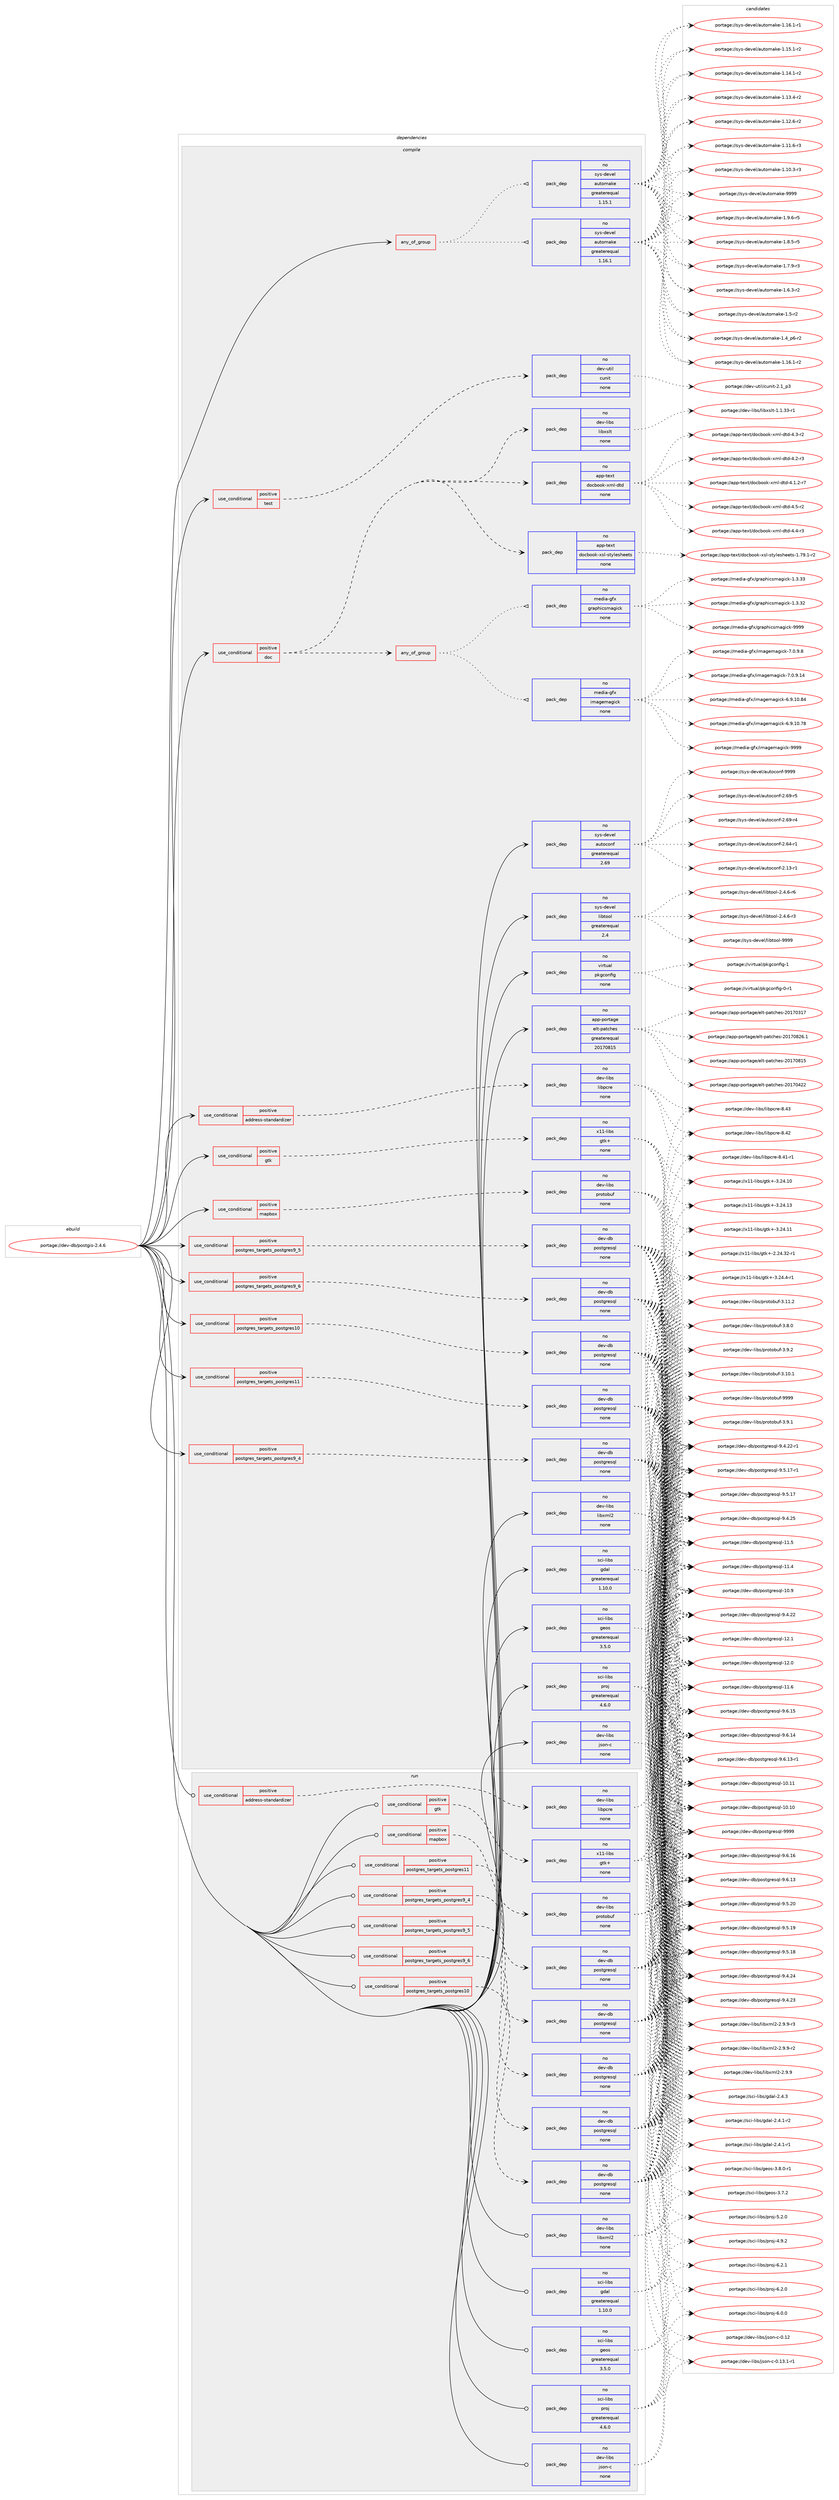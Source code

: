 digraph prolog {

# *************
# Graph options
# *************

newrank=true;
concentrate=true;
compound=true;
graph [rankdir=LR,fontname=Helvetica,fontsize=10,ranksep=1.5];#, ranksep=2.5, nodesep=0.2];
edge  [arrowhead=vee];
node  [fontname=Helvetica,fontsize=10];

# **********
# The ebuild
# **********

subgraph cluster_leftcol {
color=gray;
label=<<i>ebuild</i>>;
id [label="portage://dev-db/postgis-2.4.6", color=red, width=4, href="../dev-db/postgis-2.4.6.svg"];
}

# ****************
# The dependencies
# ****************

subgraph cluster_midcol {
color=gray;
label=<<i>dependencies</i>>;
subgraph cluster_compile {
fillcolor="#eeeeee";
style=filled;
label=<<i>compile</i>>;
subgraph any6965 {
dependency580281 [label=<<TABLE BORDER="0" CELLBORDER="1" CELLSPACING="0" CELLPADDING="4"><TR><TD CELLPADDING="10">any_of_group</TD></TR></TABLE>>, shape=none, color=red];subgraph pack435631 {
dependency580282 [label=<<TABLE BORDER="0" CELLBORDER="1" CELLSPACING="0" CELLPADDING="4" WIDTH="220"><TR><TD ROWSPAN="6" CELLPADDING="30">pack_dep</TD></TR><TR><TD WIDTH="110">no</TD></TR><TR><TD>sys-devel</TD></TR><TR><TD>automake</TD></TR><TR><TD>greaterequal</TD></TR><TR><TD>1.16.1</TD></TR></TABLE>>, shape=none, color=blue];
}
dependency580281:e -> dependency580282:w [weight=20,style="dotted",arrowhead="oinv"];
subgraph pack435632 {
dependency580283 [label=<<TABLE BORDER="0" CELLBORDER="1" CELLSPACING="0" CELLPADDING="4" WIDTH="220"><TR><TD ROWSPAN="6" CELLPADDING="30">pack_dep</TD></TR><TR><TD WIDTH="110">no</TD></TR><TR><TD>sys-devel</TD></TR><TR><TD>automake</TD></TR><TR><TD>greaterequal</TD></TR><TR><TD>1.15.1</TD></TR></TABLE>>, shape=none, color=blue];
}
dependency580281:e -> dependency580283:w [weight=20,style="dotted",arrowhead="oinv"];
}
id:e -> dependency580281:w [weight=20,style="solid",arrowhead="vee"];
subgraph cond137448 {
dependency580284 [label=<<TABLE BORDER="0" CELLBORDER="1" CELLSPACING="0" CELLPADDING="4"><TR><TD ROWSPAN="3" CELLPADDING="10">use_conditional</TD></TR><TR><TD>positive</TD></TR><TR><TD>address-standardizer</TD></TR></TABLE>>, shape=none, color=red];
subgraph pack435633 {
dependency580285 [label=<<TABLE BORDER="0" CELLBORDER="1" CELLSPACING="0" CELLPADDING="4" WIDTH="220"><TR><TD ROWSPAN="6" CELLPADDING="30">pack_dep</TD></TR><TR><TD WIDTH="110">no</TD></TR><TR><TD>dev-libs</TD></TR><TR><TD>libpcre</TD></TR><TR><TD>none</TD></TR><TR><TD></TD></TR></TABLE>>, shape=none, color=blue];
}
dependency580284:e -> dependency580285:w [weight=20,style="dashed",arrowhead="vee"];
}
id:e -> dependency580284:w [weight=20,style="solid",arrowhead="vee"];
subgraph cond137449 {
dependency580286 [label=<<TABLE BORDER="0" CELLBORDER="1" CELLSPACING="0" CELLPADDING="4"><TR><TD ROWSPAN="3" CELLPADDING="10">use_conditional</TD></TR><TR><TD>positive</TD></TR><TR><TD>doc</TD></TR></TABLE>>, shape=none, color=red];
subgraph pack435634 {
dependency580287 [label=<<TABLE BORDER="0" CELLBORDER="1" CELLSPACING="0" CELLPADDING="4" WIDTH="220"><TR><TD ROWSPAN="6" CELLPADDING="30">pack_dep</TD></TR><TR><TD WIDTH="110">no</TD></TR><TR><TD>app-text</TD></TR><TR><TD>docbook-xsl-stylesheets</TD></TR><TR><TD>none</TD></TR><TR><TD></TD></TR></TABLE>>, shape=none, color=blue];
}
dependency580286:e -> dependency580287:w [weight=20,style="dashed",arrowhead="vee"];
subgraph pack435635 {
dependency580288 [label=<<TABLE BORDER="0" CELLBORDER="1" CELLSPACING="0" CELLPADDING="4" WIDTH="220"><TR><TD ROWSPAN="6" CELLPADDING="30">pack_dep</TD></TR><TR><TD WIDTH="110">no</TD></TR><TR><TD>app-text</TD></TR><TR><TD>docbook-xml-dtd</TD></TR><TR><TD>none</TD></TR><TR><TD></TD></TR></TABLE>>, shape=none, color=blue];
}
dependency580286:e -> dependency580288:w [weight=20,style="dashed",arrowhead="vee"];
subgraph pack435636 {
dependency580289 [label=<<TABLE BORDER="0" CELLBORDER="1" CELLSPACING="0" CELLPADDING="4" WIDTH="220"><TR><TD ROWSPAN="6" CELLPADDING="30">pack_dep</TD></TR><TR><TD WIDTH="110">no</TD></TR><TR><TD>dev-libs</TD></TR><TR><TD>libxslt</TD></TR><TR><TD>none</TD></TR><TR><TD></TD></TR></TABLE>>, shape=none, color=blue];
}
dependency580286:e -> dependency580289:w [weight=20,style="dashed",arrowhead="vee"];
subgraph any6966 {
dependency580290 [label=<<TABLE BORDER="0" CELLBORDER="1" CELLSPACING="0" CELLPADDING="4"><TR><TD CELLPADDING="10">any_of_group</TD></TR></TABLE>>, shape=none, color=red];subgraph pack435637 {
dependency580291 [label=<<TABLE BORDER="0" CELLBORDER="1" CELLSPACING="0" CELLPADDING="4" WIDTH="220"><TR><TD ROWSPAN="6" CELLPADDING="30">pack_dep</TD></TR><TR><TD WIDTH="110">no</TD></TR><TR><TD>media-gfx</TD></TR><TR><TD>imagemagick</TD></TR><TR><TD>none</TD></TR><TR><TD></TD></TR></TABLE>>, shape=none, color=blue];
}
dependency580290:e -> dependency580291:w [weight=20,style="dotted",arrowhead="oinv"];
subgraph pack435638 {
dependency580292 [label=<<TABLE BORDER="0" CELLBORDER="1" CELLSPACING="0" CELLPADDING="4" WIDTH="220"><TR><TD ROWSPAN="6" CELLPADDING="30">pack_dep</TD></TR><TR><TD WIDTH="110">no</TD></TR><TR><TD>media-gfx</TD></TR><TR><TD>graphicsmagick</TD></TR><TR><TD>none</TD></TR><TR><TD></TD></TR></TABLE>>, shape=none, color=blue];
}
dependency580290:e -> dependency580292:w [weight=20,style="dotted",arrowhead="oinv"];
}
dependency580286:e -> dependency580290:w [weight=20,style="dashed",arrowhead="vee"];
}
id:e -> dependency580286:w [weight=20,style="solid",arrowhead="vee"];
subgraph cond137450 {
dependency580293 [label=<<TABLE BORDER="0" CELLBORDER="1" CELLSPACING="0" CELLPADDING="4"><TR><TD ROWSPAN="3" CELLPADDING="10">use_conditional</TD></TR><TR><TD>positive</TD></TR><TR><TD>gtk</TD></TR></TABLE>>, shape=none, color=red];
subgraph pack435639 {
dependency580294 [label=<<TABLE BORDER="0" CELLBORDER="1" CELLSPACING="0" CELLPADDING="4" WIDTH="220"><TR><TD ROWSPAN="6" CELLPADDING="30">pack_dep</TD></TR><TR><TD WIDTH="110">no</TD></TR><TR><TD>x11-libs</TD></TR><TR><TD>gtk+</TD></TR><TR><TD>none</TD></TR><TR><TD></TD></TR></TABLE>>, shape=none, color=blue];
}
dependency580293:e -> dependency580294:w [weight=20,style="dashed",arrowhead="vee"];
}
id:e -> dependency580293:w [weight=20,style="solid",arrowhead="vee"];
subgraph cond137451 {
dependency580295 [label=<<TABLE BORDER="0" CELLBORDER="1" CELLSPACING="0" CELLPADDING="4"><TR><TD ROWSPAN="3" CELLPADDING="10">use_conditional</TD></TR><TR><TD>positive</TD></TR><TR><TD>mapbox</TD></TR></TABLE>>, shape=none, color=red];
subgraph pack435640 {
dependency580296 [label=<<TABLE BORDER="0" CELLBORDER="1" CELLSPACING="0" CELLPADDING="4" WIDTH="220"><TR><TD ROWSPAN="6" CELLPADDING="30">pack_dep</TD></TR><TR><TD WIDTH="110">no</TD></TR><TR><TD>dev-libs</TD></TR><TR><TD>protobuf</TD></TR><TR><TD>none</TD></TR><TR><TD></TD></TR></TABLE>>, shape=none, color=blue];
}
dependency580295:e -> dependency580296:w [weight=20,style="dashed",arrowhead="vee"];
}
id:e -> dependency580295:w [weight=20,style="solid",arrowhead="vee"];
subgraph cond137452 {
dependency580297 [label=<<TABLE BORDER="0" CELLBORDER="1" CELLSPACING="0" CELLPADDING="4"><TR><TD ROWSPAN="3" CELLPADDING="10">use_conditional</TD></TR><TR><TD>positive</TD></TR><TR><TD>postgres_targets_postgres10</TD></TR></TABLE>>, shape=none, color=red];
subgraph pack435641 {
dependency580298 [label=<<TABLE BORDER="0" CELLBORDER="1" CELLSPACING="0" CELLPADDING="4" WIDTH="220"><TR><TD ROWSPAN="6" CELLPADDING="30">pack_dep</TD></TR><TR><TD WIDTH="110">no</TD></TR><TR><TD>dev-db</TD></TR><TR><TD>postgresql</TD></TR><TR><TD>none</TD></TR><TR><TD></TD></TR></TABLE>>, shape=none, color=blue];
}
dependency580297:e -> dependency580298:w [weight=20,style="dashed",arrowhead="vee"];
}
id:e -> dependency580297:w [weight=20,style="solid",arrowhead="vee"];
subgraph cond137453 {
dependency580299 [label=<<TABLE BORDER="0" CELLBORDER="1" CELLSPACING="0" CELLPADDING="4"><TR><TD ROWSPAN="3" CELLPADDING="10">use_conditional</TD></TR><TR><TD>positive</TD></TR><TR><TD>postgres_targets_postgres11</TD></TR></TABLE>>, shape=none, color=red];
subgraph pack435642 {
dependency580300 [label=<<TABLE BORDER="0" CELLBORDER="1" CELLSPACING="0" CELLPADDING="4" WIDTH="220"><TR><TD ROWSPAN="6" CELLPADDING="30">pack_dep</TD></TR><TR><TD WIDTH="110">no</TD></TR><TR><TD>dev-db</TD></TR><TR><TD>postgresql</TD></TR><TR><TD>none</TD></TR><TR><TD></TD></TR></TABLE>>, shape=none, color=blue];
}
dependency580299:e -> dependency580300:w [weight=20,style="dashed",arrowhead="vee"];
}
id:e -> dependency580299:w [weight=20,style="solid",arrowhead="vee"];
subgraph cond137454 {
dependency580301 [label=<<TABLE BORDER="0" CELLBORDER="1" CELLSPACING="0" CELLPADDING="4"><TR><TD ROWSPAN="3" CELLPADDING="10">use_conditional</TD></TR><TR><TD>positive</TD></TR><TR><TD>postgres_targets_postgres9_4</TD></TR></TABLE>>, shape=none, color=red];
subgraph pack435643 {
dependency580302 [label=<<TABLE BORDER="0" CELLBORDER="1" CELLSPACING="0" CELLPADDING="4" WIDTH="220"><TR><TD ROWSPAN="6" CELLPADDING="30">pack_dep</TD></TR><TR><TD WIDTH="110">no</TD></TR><TR><TD>dev-db</TD></TR><TR><TD>postgresql</TD></TR><TR><TD>none</TD></TR><TR><TD></TD></TR></TABLE>>, shape=none, color=blue];
}
dependency580301:e -> dependency580302:w [weight=20,style="dashed",arrowhead="vee"];
}
id:e -> dependency580301:w [weight=20,style="solid",arrowhead="vee"];
subgraph cond137455 {
dependency580303 [label=<<TABLE BORDER="0" CELLBORDER="1" CELLSPACING="0" CELLPADDING="4"><TR><TD ROWSPAN="3" CELLPADDING="10">use_conditional</TD></TR><TR><TD>positive</TD></TR><TR><TD>postgres_targets_postgres9_5</TD></TR></TABLE>>, shape=none, color=red];
subgraph pack435644 {
dependency580304 [label=<<TABLE BORDER="0" CELLBORDER="1" CELLSPACING="0" CELLPADDING="4" WIDTH="220"><TR><TD ROWSPAN="6" CELLPADDING="30">pack_dep</TD></TR><TR><TD WIDTH="110">no</TD></TR><TR><TD>dev-db</TD></TR><TR><TD>postgresql</TD></TR><TR><TD>none</TD></TR><TR><TD></TD></TR></TABLE>>, shape=none, color=blue];
}
dependency580303:e -> dependency580304:w [weight=20,style="dashed",arrowhead="vee"];
}
id:e -> dependency580303:w [weight=20,style="solid",arrowhead="vee"];
subgraph cond137456 {
dependency580305 [label=<<TABLE BORDER="0" CELLBORDER="1" CELLSPACING="0" CELLPADDING="4"><TR><TD ROWSPAN="3" CELLPADDING="10">use_conditional</TD></TR><TR><TD>positive</TD></TR><TR><TD>postgres_targets_postgres9_6</TD></TR></TABLE>>, shape=none, color=red];
subgraph pack435645 {
dependency580306 [label=<<TABLE BORDER="0" CELLBORDER="1" CELLSPACING="0" CELLPADDING="4" WIDTH="220"><TR><TD ROWSPAN="6" CELLPADDING="30">pack_dep</TD></TR><TR><TD WIDTH="110">no</TD></TR><TR><TD>dev-db</TD></TR><TR><TD>postgresql</TD></TR><TR><TD>none</TD></TR><TR><TD></TD></TR></TABLE>>, shape=none, color=blue];
}
dependency580305:e -> dependency580306:w [weight=20,style="dashed",arrowhead="vee"];
}
id:e -> dependency580305:w [weight=20,style="solid",arrowhead="vee"];
subgraph cond137457 {
dependency580307 [label=<<TABLE BORDER="0" CELLBORDER="1" CELLSPACING="0" CELLPADDING="4"><TR><TD ROWSPAN="3" CELLPADDING="10">use_conditional</TD></TR><TR><TD>positive</TD></TR><TR><TD>test</TD></TR></TABLE>>, shape=none, color=red];
subgraph pack435646 {
dependency580308 [label=<<TABLE BORDER="0" CELLBORDER="1" CELLSPACING="0" CELLPADDING="4" WIDTH="220"><TR><TD ROWSPAN="6" CELLPADDING="30">pack_dep</TD></TR><TR><TD WIDTH="110">no</TD></TR><TR><TD>dev-util</TD></TR><TR><TD>cunit</TD></TR><TR><TD>none</TD></TR><TR><TD></TD></TR></TABLE>>, shape=none, color=blue];
}
dependency580307:e -> dependency580308:w [weight=20,style="dashed",arrowhead="vee"];
}
id:e -> dependency580307:w [weight=20,style="solid",arrowhead="vee"];
subgraph pack435647 {
dependency580309 [label=<<TABLE BORDER="0" CELLBORDER="1" CELLSPACING="0" CELLPADDING="4" WIDTH="220"><TR><TD ROWSPAN="6" CELLPADDING="30">pack_dep</TD></TR><TR><TD WIDTH="110">no</TD></TR><TR><TD>app-portage</TD></TR><TR><TD>elt-patches</TD></TR><TR><TD>greaterequal</TD></TR><TR><TD>20170815</TD></TR></TABLE>>, shape=none, color=blue];
}
id:e -> dependency580309:w [weight=20,style="solid",arrowhead="vee"];
subgraph pack435648 {
dependency580310 [label=<<TABLE BORDER="0" CELLBORDER="1" CELLSPACING="0" CELLPADDING="4" WIDTH="220"><TR><TD ROWSPAN="6" CELLPADDING="30">pack_dep</TD></TR><TR><TD WIDTH="110">no</TD></TR><TR><TD>dev-libs</TD></TR><TR><TD>json-c</TD></TR><TR><TD>none</TD></TR><TR><TD></TD></TR></TABLE>>, shape=none, color=blue];
}
id:e -> dependency580310:w [weight=20,style="solid",arrowhead="vee"];
subgraph pack435649 {
dependency580311 [label=<<TABLE BORDER="0" CELLBORDER="1" CELLSPACING="0" CELLPADDING="4" WIDTH="220"><TR><TD ROWSPAN="6" CELLPADDING="30">pack_dep</TD></TR><TR><TD WIDTH="110">no</TD></TR><TR><TD>dev-libs</TD></TR><TR><TD>libxml2</TD></TR><TR><TD>none</TD></TR><TR><TD></TD></TR></TABLE>>, shape=none, color=blue];
}
id:e -> dependency580311:w [weight=20,style="solid",arrowhead="vee"];
subgraph pack435650 {
dependency580312 [label=<<TABLE BORDER="0" CELLBORDER="1" CELLSPACING="0" CELLPADDING="4" WIDTH="220"><TR><TD ROWSPAN="6" CELLPADDING="30">pack_dep</TD></TR><TR><TD WIDTH="110">no</TD></TR><TR><TD>sci-libs</TD></TR><TR><TD>gdal</TD></TR><TR><TD>greaterequal</TD></TR><TR><TD>1.10.0</TD></TR></TABLE>>, shape=none, color=blue];
}
id:e -> dependency580312:w [weight=20,style="solid",arrowhead="vee"];
subgraph pack435651 {
dependency580313 [label=<<TABLE BORDER="0" CELLBORDER="1" CELLSPACING="0" CELLPADDING="4" WIDTH="220"><TR><TD ROWSPAN="6" CELLPADDING="30">pack_dep</TD></TR><TR><TD WIDTH="110">no</TD></TR><TR><TD>sci-libs</TD></TR><TR><TD>geos</TD></TR><TR><TD>greaterequal</TD></TR><TR><TD>3.5.0</TD></TR></TABLE>>, shape=none, color=blue];
}
id:e -> dependency580313:w [weight=20,style="solid",arrowhead="vee"];
subgraph pack435652 {
dependency580314 [label=<<TABLE BORDER="0" CELLBORDER="1" CELLSPACING="0" CELLPADDING="4" WIDTH="220"><TR><TD ROWSPAN="6" CELLPADDING="30">pack_dep</TD></TR><TR><TD WIDTH="110">no</TD></TR><TR><TD>sci-libs</TD></TR><TR><TD>proj</TD></TR><TR><TD>greaterequal</TD></TR><TR><TD>4.6.0</TD></TR></TABLE>>, shape=none, color=blue];
}
id:e -> dependency580314:w [weight=20,style="solid",arrowhead="vee"];
subgraph pack435653 {
dependency580315 [label=<<TABLE BORDER="0" CELLBORDER="1" CELLSPACING="0" CELLPADDING="4" WIDTH="220"><TR><TD ROWSPAN="6" CELLPADDING="30">pack_dep</TD></TR><TR><TD WIDTH="110">no</TD></TR><TR><TD>sys-devel</TD></TR><TR><TD>autoconf</TD></TR><TR><TD>greaterequal</TD></TR><TR><TD>2.69</TD></TR></TABLE>>, shape=none, color=blue];
}
id:e -> dependency580315:w [weight=20,style="solid",arrowhead="vee"];
subgraph pack435654 {
dependency580316 [label=<<TABLE BORDER="0" CELLBORDER="1" CELLSPACING="0" CELLPADDING="4" WIDTH="220"><TR><TD ROWSPAN="6" CELLPADDING="30">pack_dep</TD></TR><TR><TD WIDTH="110">no</TD></TR><TR><TD>sys-devel</TD></TR><TR><TD>libtool</TD></TR><TR><TD>greaterequal</TD></TR><TR><TD>2.4</TD></TR></TABLE>>, shape=none, color=blue];
}
id:e -> dependency580316:w [weight=20,style="solid",arrowhead="vee"];
subgraph pack435655 {
dependency580317 [label=<<TABLE BORDER="0" CELLBORDER="1" CELLSPACING="0" CELLPADDING="4" WIDTH="220"><TR><TD ROWSPAN="6" CELLPADDING="30">pack_dep</TD></TR><TR><TD WIDTH="110">no</TD></TR><TR><TD>virtual</TD></TR><TR><TD>pkgconfig</TD></TR><TR><TD>none</TD></TR><TR><TD></TD></TR></TABLE>>, shape=none, color=blue];
}
id:e -> dependency580317:w [weight=20,style="solid",arrowhead="vee"];
}
subgraph cluster_compileandrun {
fillcolor="#eeeeee";
style=filled;
label=<<i>compile and run</i>>;
}
subgraph cluster_run {
fillcolor="#eeeeee";
style=filled;
label=<<i>run</i>>;
subgraph cond137458 {
dependency580318 [label=<<TABLE BORDER="0" CELLBORDER="1" CELLSPACING="0" CELLPADDING="4"><TR><TD ROWSPAN="3" CELLPADDING="10">use_conditional</TD></TR><TR><TD>positive</TD></TR><TR><TD>address-standardizer</TD></TR></TABLE>>, shape=none, color=red];
subgraph pack435656 {
dependency580319 [label=<<TABLE BORDER="0" CELLBORDER="1" CELLSPACING="0" CELLPADDING="4" WIDTH="220"><TR><TD ROWSPAN="6" CELLPADDING="30">pack_dep</TD></TR><TR><TD WIDTH="110">no</TD></TR><TR><TD>dev-libs</TD></TR><TR><TD>libpcre</TD></TR><TR><TD>none</TD></TR><TR><TD></TD></TR></TABLE>>, shape=none, color=blue];
}
dependency580318:e -> dependency580319:w [weight=20,style="dashed",arrowhead="vee"];
}
id:e -> dependency580318:w [weight=20,style="solid",arrowhead="odot"];
subgraph cond137459 {
dependency580320 [label=<<TABLE BORDER="0" CELLBORDER="1" CELLSPACING="0" CELLPADDING="4"><TR><TD ROWSPAN="3" CELLPADDING="10">use_conditional</TD></TR><TR><TD>positive</TD></TR><TR><TD>gtk</TD></TR></TABLE>>, shape=none, color=red];
subgraph pack435657 {
dependency580321 [label=<<TABLE BORDER="0" CELLBORDER="1" CELLSPACING="0" CELLPADDING="4" WIDTH="220"><TR><TD ROWSPAN="6" CELLPADDING="30">pack_dep</TD></TR><TR><TD WIDTH="110">no</TD></TR><TR><TD>x11-libs</TD></TR><TR><TD>gtk+</TD></TR><TR><TD>none</TD></TR><TR><TD></TD></TR></TABLE>>, shape=none, color=blue];
}
dependency580320:e -> dependency580321:w [weight=20,style="dashed",arrowhead="vee"];
}
id:e -> dependency580320:w [weight=20,style="solid",arrowhead="odot"];
subgraph cond137460 {
dependency580322 [label=<<TABLE BORDER="0" CELLBORDER="1" CELLSPACING="0" CELLPADDING="4"><TR><TD ROWSPAN="3" CELLPADDING="10">use_conditional</TD></TR><TR><TD>positive</TD></TR><TR><TD>mapbox</TD></TR></TABLE>>, shape=none, color=red];
subgraph pack435658 {
dependency580323 [label=<<TABLE BORDER="0" CELLBORDER="1" CELLSPACING="0" CELLPADDING="4" WIDTH="220"><TR><TD ROWSPAN="6" CELLPADDING="30">pack_dep</TD></TR><TR><TD WIDTH="110">no</TD></TR><TR><TD>dev-libs</TD></TR><TR><TD>protobuf</TD></TR><TR><TD>none</TD></TR><TR><TD></TD></TR></TABLE>>, shape=none, color=blue];
}
dependency580322:e -> dependency580323:w [weight=20,style="dashed",arrowhead="vee"];
}
id:e -> dependency580322:w [weight=20,style="solid",arrowhead="odot"];
subgraph cond137461 {
dependency580324 [label=<<TABLE BORDER="0" CELLBORDER="1" CELLSPACING="0" CELLPADDING="4"><TR><TD ROWSPAN="3" CELLPADDING="10">use_conditional</TD></TR><TR><TD>positive</TD></TR><TR><TD>postgres_targets_postgres10</TD></TR></TABLE>>, shape=none, color=red];
subgraph pack435659 {
dependency580325 [label=<<TABLE BORDER="0" CELLBORDER="1" CELLSPACING="0" CELLPADDING="4" WIDTH="220"><TR><TD ROWSPAN="6" CELLPADDING="30">pack_dep</TD></TR><TR><TD WIDTH="110">no</TD></TR><TR><TD>dev-db</TD></TR><TR><TD>postgresql</TD></TR><TR><TD>none</TD></TR><TR><TD></TD></TR></TABLE>>, shape=none, color=blue];
}
dependency580324:e -> dependency580325:w [weight=20,style="dashed",arrowhead="vee"];
}
id:e -> dependency580324:w [weight=20,style="solid",arrowhead="odot"];
subgraph cond137462 {
dependency580326 [label=<<TABLE BORDER="0" CELLBORDER="1" CELLSPACING="0" CELLPADDING="4"><TR><TD ROWSPAN="3" CELLPADDING="10">use_conditional</TD></TR><TR><TD>positive</TD></TR><TR><TD>postgres_targets_postgres11</TD></TR></TABLE>>, shape=none, color=red];
subgraph pack435660 {
dependency580327 [label=<<TABLE BORDER="0" CELLBORDER="1" CELLSPACING="0" CELLPADDING="4" WIDTH="220"><TR><TD ROWSPAN="6" CELLPADDING="30">pack_dep</TD></TR><TR><TD WIDTH="110">no</TD></TR><TR><TD>dev-db</TD></TR><TR><TD>postgresql</TD></TR><TR><TD>none</TD></TR><TR><TD></TD></TR></TABLE>>, shape=none, color=blue];
}
dependency580326:e -> dependency580327:w [weight=20,style="dashed",arrowhead="vee"];
}
id:e -> dependency580326:w [weight=20,style="solid",arrowhead="odot"];
subgraph cond137463 {
dependency580328 [label=<<TABLE BORDER="0" CELLBORDER="1" CELLSPACING="0" CELLPADDING="4"><TR><TD ROWSPAN="3" CELLPADDING="10">use_conditional</TD></TR><TR><TD>positive</TD></TR><TR><TD>postgres_targets_postgres9_4</TD></TR></TABLE>>, shape=none, color=red];
subgraph pack435661 {
dependency580329 [label=<<TABLE BORDER="0" CELLBORDER="1" CELLSPACING="0" CELLPADDING="4" WIDTH="220"><TR><TD ROWSPAN="6" CELLPADDING="30">pack_dep</TD></TR><TR><TD WIDTH="110">no</TD></TR><TR><TD>dev-db</TD></TR><TR><TD>postgresql</TD></TR><TR><TD>none</TD></TR><TR><TD></TD></TR></TABLE>>, shape=none, color=blue];
}
dependency580328:e -> dependency580329:w [weight=20,style="dashed",arrowhead="vee"];
}
id:e -> dependency580328:w [weight=20,style="solid",arrowhead="odot"];
subgraph cond137464 {
dependency580330 [label=<<TABLE BORDER="0" CELLBORDER="1" CELLSPACING="0" CELLPADDING="4"><TR><TD ROWSPAN="3" CELLPADDING="10">use_conditional</TD></TR><TR><TD>positive</TD></TR><TR><TD>postgres_targets_postgres9_5</TD></TR></TABLE>>, shape=none, color=red];
subgraph pack435662 {
dependency580331 [label=<<TABLE BORDER="0" CELLBORDER="1" CELLSPACING="0" CELLPADDING="4" WIDTH="220"><TR><TD ROWSPAN="6" CELLPADDING="30">pack_dep</TD></TR><TR><TD WIDTH="110">no</TD></TR><TR><TD>dev-db</TD></TR><TR><TD>postgresql</TD></TR><TR><TD>none</TD></TR><TR><TD></TD></TR></TABLE>>, shape=none, color=blue];
}
dependency580330:e -> dependency580331:w [weight=20,style="dashed",arrowhead="vee"];
}
id:e -> dependency580330:w [weight=20,style="solid",arrowhead="odot"];
subgraph cond137465 {
dependency580332 [label=<<TABLE BORDER="0" CELLBORDER="1" CELLSPACING="0" CELLPADDING="4"><TR><TD ROWSPAN="3" CELLPADDING="10">use_conditional</TD></TR><TR><TD>positive</TD></TR><TR><TD>postgres_targets_postgres9_6</TD></TR></TABLE>>, shape=none, color=red];
subgraph pack435663 {
dependency580333 [label=<<TABLE BORDER="0" CELLBORDER="1" CELLSPACING="0" CELLPADDING="4" WIDTH="220"><TR><TD ROWSPAN="6" CELLPADDING="30">pack_dep</TD></TR><TR><TD WIDTH="110">no</TD></TR><TR><TD>dev-db</TD></TR><TR><TD>postgresql</TD></TR><TR><TD>none</TD></TR><TR><TD></TD></TR></TABLE>>, shape=none, color=blue];
}
dependency580332:e -> dependency580333:w [weight=20,style="dashed",arrowhead="vee"];
}
id:e -> dependency580332:w [weight=20,style="solid",arrowhead="odot"];
subgraph pack435664 {
dependency580334 [label=<<TABLE BORDER="0" CELLBORDER="1" CELLSPACING="0" CELLPADDING="4" WIDTH="220"><TR><TD ROWSPAN="6" CELLPADDING="30">pack_dep</TD></TR><TR><TD WIDTH="110">no</TD></TR><TR><TD>dev-libs</TD></TR><TR><TD>json-c</TD></TR><TR><TD>none</TD></TR><TR><TD></TD></TR></TABLE>>, shape=none, color=blue];
}
id:e -> dependency580334:w [weight=20,style="solid",arrowhead="odot"];
subgraph pack435665 {
dependency580335 [label=<<TABLE BORDER="0" CELLBORDER="1" CELLSPACING="0" CELLPADDING="4" WIDTH="220"><TR><TD ROWSPAN="6" CELLPADDING="30">pack_dep</TD></TR><TR><TD WIDTH="110">no</TD></TR><TR><TD>dev-libs</TD></TR><TR><TD>libxml2</TD></TR><TR><TD>none</TD></TR><TR><TD></TD></TR></TABLE>>, shape=none, color=blue];
}
id:e -> dependency580335:w [weight=20,style="solid",arrowhead="odot"];
subgraph pack435666 {
dependency580336 [label=<<TABLE BORDER="0" CELLBORDER="1" CELLSPACING="0" CELLPADDING="4" WIDTH="220"><TR><TD ROWSPAN="6" CELLPADDING="30">pack_dep</TD></TR><TR><TD WIDTH="110">no</TD></TR><TR><TD>sci-libs</TD></TR><TR><TD>gdal</TD></TR><TR><TD>greaterequal</TD></TR><TR><TD>1.10.0</TD></TR></TABLE>>, shape=none, color=blue];
}
id:e -> dependency580336:w [weight=20,style="solid",arrowhead="odot"];
subgraph pack435667 {
dependency580337 [label=<<TABLE BORDER="0" CELLBORDER="1" CELLSPACING="0" CELLPADDING="4" WIDTH="220"><TR><TD ROWSPAN="6" CELLPADDING="30">pack_dep</TD></TR><TR><TD WIDTH="110">no</TD></TR><TR><TD>sci-libs</TD></TR><TR><TD>geos</TD></TR><TR><TD>greaterequal</TD></TR><TR><TD>3.5.0</TD></TR></TABLE>>, shape=none, color=blue];
}
id:e -> dependency580337:w [weight=20,style="solid",arrowhead="odot"];
subgraph pack435668 {
dependency580338 [label=<<TABLE BORDER="0" CELLBORDER="1" CELLSPACING="0" CELLPADDING="4" WIDTH="220"><TR><TD ROWSPAN="6" CELLPADDING="30">pack_dep</TD></TR><TR><TD WIDTH="110">no</TD></TR><TR><TD>sci-libs</TD></TR><TR><TD>proj</TD></TR><TR><TD>greaterequal</TD></TR><TR><TD>4.6.0</TD></TR></TABLE>>, shape=none, color=blue];
}
id:e -> dependency580338:w [weight=20,style="solid",arrowhead="odot"];
}
}

# **************
# The candidates
# **************

subgraph cluster_choices {
rank=same;
color=gray;
label=<<i>candidates</i>>;

subgraph choice435631 {
color=black;
nodesep=1;
choice115121115451001011181011084797117116111109971071014557575757 [label="portage://sys-devel/automake-9999", color=red, width=4,href="../sys-devel/automake-9999.svg"];
choice115121115451001011181011084797117116111109971071014549465746544511453 [label="portage://sys-devel/automake-1.9.6-r5", color=red, width=4,href="../sys-devel/automake-1.9.6-r5.svg"];
choice115121115451001011181011084797117116111109971071014549465646534511453 [label="portage://sys-devel/automake-1.8.5-r5", color=red, width=4,href="../sys-devel/automake-1.8.5-r5.svg"];
choice115121115451001011181011084797117116111109971071014549465546574511451 [label="portage://sys-devel/automake-1.7.9-r3", color=red, width=4,href="../sys-devel/automake-1.7.9-r3.svg"];
choice115121115451001011181011084797117116111109971071014549465446514511450 [label="portage://sys-devel/automake-1.6.3-r2", color=red, width=4,href="../sys-devel/automake-1.6.3-r2.svg"];
choice11512111545100101118101108479711711611110997107101454946534511450 [label="portage://sys-devel/automake-1.5-r2", color=red, width=4,href="../sys-devel/automake-1.5-r2.svg"];
choice115121115451001011181011084797117116111109971071014549465295112544511450 [label="portage://sys-devel/automake-1.4_p6-r2", color=red, width=4,href="../sys-devel/automake-1.4_p6-r2.svg"];
choice11512111545100101118101108479711711611110997107101454946495446494511450 [label="portage://sys-devel/automake-1.16.1-r2", color=red, width=4,href="../sys-devel/automake-1.16.1-r2.svg"];
choice11512111545100101118101108479711711611110997107101454946495446494511449 [label="portage://sys-devel/automake-1.16.1-r1", color=red, width=4,href="../sys-devel/automake-1.16.1-r1.svg"];
choice11512111545100101118101108479711711611110997107101454946495346494511450 [label="portage://sys-devel/automake-1.15.1-r2", color=red, width=4,href="../sys-devel/automake-1.15.1-r2.svg"];
choice11512111545100101118101108479711711611110997107101454946495246494511450 [label="portage://sys-devel/automake-1.14.1-r2", color=red, width=4,href="../sys-devel/automake-1.14.1-r2.svg"];
choice11512111545100101118101108479711711611110997107101454946495146524511450 [label="portage://sys-devel/automake-1.13.4-r2", color=red, width=4,href="../sys-devel/automake-1.13.4-r2.svg"];
choice11512111545100101118101108479711711611110997107101454946495046544511450 [label="portage://sys-devel/automake-1.12.6-r2", color=red, width=4,href="../sys-devel/automake-1.12.6-r2.svg"];
choice11512111545100101118101108479711711611110997107101454946494946544511451 [label="portage://sys-devel/automake-1.11.6-r3", color=red, width=4,href="../sys-devel/automake-1.11.6-r3.svg"];
choice11512111545100101118101108479711711611110997107101454946494846514511451 [label="portage://sys-devel/automake-1.10.3-r3", color=red, width=4,href="../sys-devel/automake-1.10.3-r3.svg"];
dependency580282:e -> choice115121115451001011181011084797117116111109971071014557575757:w [style=dotted,weight="100"];
dependency580282:e -> choice115121115451001011181011084797117116111109971071014549465746544511453:w [style=dotted,weight="100"];
dependency580282:e -> choice115121115451001011181011084797117116111109971071014549465646534511453:w [style=dotted,weight="100"];
dependency580282:e -> choice115121115451001011181011084797117116111109971071014549465546574511451:w [style=dotted,weight="100"];
dependency580282:e -> choice115121115451001011181011084797117116111109971071014549465446514511450:w [style=dotted,weight="100"];
dependency580282:e -> choice11512111545100101118101108479711711611110997107101454946534511450:w [style=dotted,weight="100"];
dependency580282:e -> choice115121115451001011181011084797117116111109971071014549465295112544511450:w [style=dotted,weight="100"];
dependency580282:e -> choice11512111545100101118101108479711711611110997107101454946495446494511450:w [style=dotted,weight="100"];
dependency580282:e -> choice11512111545100101118101108479711711611110997107101454946495446494511449:w [style=dotted,weight="100"];
dependency580282:e -> choice11512111545100101118101108479711711611110997107101454946495346494511450:w [style=dotted,weight="100"];
dependency580282:e -> choice11512111545100101118101108479711711611110997107101454946495246494511450:w [style=dotted,weight="100"];
dependency580282:e -> choice11512111545100101118101108479711711611110997107101454946495146524511450:w [style=dotted,weight="100"];
dependency580282:e -> choice11512111545100101118101108479711711611110997107101454946495046544511450:w [style=dotted,weight="100"];
dependency580282:e -> choice11512111545100101118101108479711711611110997107101454946494946544511451:w [style=dotted,weight="100"];
dependency580282:e -> choice11512111545100101118101108479711711611110997107101454946494846514511451:w [style=dotted,weight="100"];
}
subgraph choice435632 {
color=black;
nodesep=1;
choice115121115451001011181011084797117116111109971071014557575757 [label="portage://sys-devel/automake-9999", color=red, width=4,href="../sys-devel/automake-9999.svg"];
choice115121115451001011181011084797117116111109971071014549465746544511453 [label="portage://sys-devel/automake-1.9.6-r5", color=red, width=4,href="../sys-devel/automake-1.9.6-r5.svg"];
choice115121115451001011181011084797117116111109971071014549465646534511453 [label="portage://sys-devel/automake-1.8.5-r5", color=red, width=4,href="../sys-devel/automake-1.8.5-r5.svg"];
choice115121115451001011181011084797117116111109971071014549465546574511451 [label="portage://sys-devel/automake-1.7.9-r3", color=red, width=4,href="../sys-devel/automake-1.7.9-r3.svg"];
choice115121115451001011181011084797117116111109971071014549465446514511450 [label="portage://sys-devel/automake-1.6.3-r2", color=red, width=4,href="../sys-devel/automake-1.6.3-r2.svg"];
choice11512111545100101118101108479711711611110997107101454946534511450 [label="portage://sys-devel/automake-1.5-r2", color=red, width=4,href="../sys-devel/automake-1.5-r2.svg"];
choice115121115451001011181011084797117116111109971071014549465295112544511450 [label="portage://sys-devel/automake-1.4_p6-r2", color=red, width=4,href="../sys-devel/automake-1.4_p6-r2.svg"];
choice11512111545100101118101108479711711611110997107101454946495446494511450 [label="portage://sys-devel/automake-1.16.1-r2", color=red, width=4,href="../sys-devel/automake-1.16.1-r2.svg"];
choice11512111545100101118101108479711711611110997107101454946495446494511449 [label="portage://sys-devel/automake-1.16.1-r1", color=red, width=4,href="../sys-devel/automake-1.16.1-r1.svg"];
choice11512111545100101118101108479711711611110997107101454946495346494511450 [label="portage://sys-devel/automake-1.15.1-r2", color=red, width=4,href="../sys-devel/automake-1.15.1-r2.svg"];
choice11512111545100101118101108479711711611110997107101454946495246494511450 [label="portage://sys-devel/automake-1.14.1-r2", color=red, width=4,href="../sys-devel/automake-1.14.1-r2.svg"];
choice11512111545100101118101108479711711611110997107101454946495146524511450 [label="portage://sys-devel/automake-1.13.4-r2", color=red, width=4,href="../sys-devel/automake-1.13.4-r2.svg"];
choice11512111545100101118101108479711711611110997107101454946495046544511450 [label="portage://sys-devel/automake-1.12.6-r2", color=red, width=4,href="../sys-devel/automake-1.12.6-r2.svg"];
choice11512111545100101118101108479711711611110997107101454946494946544511451 [label="portage://sys-devel/automake-1.11.6-r3", color=red, width=4,href="../sys-devel/automake-1.11.6-r3.svg"];
choice11512111545100101118101108479711711611110997107101454946494846514511451 [label="portage://sys-devel/automake-1.10.3-r3", color=red, width=4,href="../sys-devel/automake-1.10.3-r3.svg"];
dependency580283:e -> choice115121115451001011181011084797117116111109971071014557575757:w [style=dotted,weight="100"];
dependency580283:e -> choice115121115451001011181011084797117116111109971071014549465746544511453:w [style=dotted,weight="100"];
dependency580283:e -> choice115121115451001011181011084797117116111109971071014549465646534511453:w [style=dotted,weight="100"];
dependency580283:e -> choice115121115451001011181011084797117116111109971071014549465546574511451:w [style=dotted,weight="100"];
dependency580283:e -> choice115121115451001011181011084797117116111109971071014549465446514511450:w [style=dotted,weight="100"];
dependency580283:e -> choice11512111545100101118101108479711711611110997107101454946534511450:w [style=dotted,weight="100"];
dependency580283:e -> choice115121115451001011181011084797117116111109971071014549465295112544511450:w [style=dotted,weight="100"];
dependency580283:e -> choice11512111545100101118101108479711711611110997107101454946495446494511450:w [style=dotted,weight="100"];
dependency580283:e -> choice11512111545100101118101108479711711611110997107101454946495446494511449:w [style=dotted,weight="100"];
dependency580283:e -> choice11512111545100101118101108479711711611110997107101454946495346494511450:w [style=dotted,weight="100"];
dependency580283:e -> choice11512111545100101118101108479711711611110997107101454946495246494511450:w [style=dotted,weight="100"];
dependency580283:e -> choice11512111545100101118101108479711711611110997107101454946495146524511450:w [style=dotted,weight="100"];
dependency580283:e -> choice11512111545100101118101108479711711611110997107101454946495046544511450:w [style=dotted,weight="100"];
dependency580283:e -> choice11512111545100101118101108479711711611110997107101454946494946544511451:w [style=dotted,weight="100"];
dependency580283:e -> choice11512111545100101118101108479711711611110997107101454946494846514511451:w [style=dotted,weight="100"];
}
subgraph choice435633 {
color=black;
nodesep=1;
choice10010111845108105981154710810598112991141014556465251 [label="portage://dev-libs/libpcre-8.43", color=red, width=4,href="../dev-libs/libpcre-8.43.svg"];
choice10010111845108105981154710810598112991141014556465250 [label="portage://dev-libs/libpcre-8.42", color=red, width=4,href="../dev-libs/libpcre-8.42.svg"];
choice100101118451081059811547108105981129911410145564652494511449 [label="portage://dev-libs/libpcre-8.41-r1", color=red, width=4,href="../dev-libs/libpcre-8.41-r1.svg"];
dependency580285:e -> choice10010111845108105981154710810598112991141014556465251:w [style=dotted,weight="100"];
dependency580285:e -> choice10010111845108105981154710810598112991141014556465250:w [style=dotted,weight="100"];
dependency580285:e -> choice100101118451081059811547108105981129911410145564652494511449:w [style=dotted,weight="100"];
}
subgraph choice435634 {
color=black;
nodesep=1;
choice97112112451161011201164710011199981111111074512011510845115116121108101115104101101116115454946555746494511450 [label="portage://app-text/docbook-xsl-stylesheets-1.79.1-r2", color=red, width=4,href="../app-text/docbook-xsl-stylesheets-1.79.1-r2.svg"];
dependency580287:e -> choice97112112451161011201164710011199981111111074512011510845115116121108101115104101101116115454946555746494511450:w [style=dotted,weight="100"];
}
subgraph choice435635 {
color=black;
nodesep=1;
choice97112112451161011201164710011199981111111074512010910845100116100455246534511450 [label="portage://app-text/docbook-xml-dtd-4.5-r2", color=red, width=4,href="../app-text/docbook-xml-dtd-4.5-r2.svg"];
choice97112112451161011201164710011199981111111074512010910845100116100455246524511451 [label="portage://app-text/docbook-xml-dtd-4.4-r3", color=red, width=4,href="../app-text/docbook-xml-dtd-4.4-r3.svg"];
choice97112112451161011201164710011199981111111074512010910845100116100455246514511450 [label="portage://app-text/docbook-xml-dtd-4.3-r2", color=red, width=4,href="../app-text/docbook-xml-dtd-4.3-r2.svg"];
choice97112112451161011201164710011199981111111074512010910845100116100455246504511451 [label="portage://app-text/docbook-xml-dtd-4.2-r3", color=red, width=4,href="../app-text/docbook-xml-dtd-4.2-r3.svg"];
choice971121124511610112011647100111999811111110745120109108451001161004552464946504511455 [label="portage://app-text/docbook-xml-dtd-4.1.2-r7", color=red, width=4,href="../app-text/docbook-xml-dtd-4.1.2-r7.svg"];
dependency580288:e -> choice97112112451161011201164710011199981111111074512010910845100116100455246534511450:w [style=dotted,weight="100"];
dependency580288:e -> choice97112112451161011201164710011199981111111074512010910845100116100455246524511451:w [style=dotted,weight="100"];
dependency580288:e -> choice97112112451161011201164710011199981111111074512010910845100116100455246514511450:w [style=dotted,weight="100"];
dependency580288:e -> choice97112112451161011201164710011199981111111074512010910845100116100455246504511451:w [style=dotted,weight="100"];
dependency580288:e -> choice971121124511610112011647100111999811111110745120109108451001161004552464946504511455:w [style=dotted,weight="100"];
}
subgraph choice435636 {
color=black;
nodesep=1;
choice10010111845108105981154710810598120115108116454946494651514511449 [label="portage://dev-libs/libxslt-1.1.33-r1", color=red, width=4,href="../dev-libs/libxslt-1.1.33-r1.svg"];
dependency580289:e -> choice10010111845108105981154710810598120115108116454946494651514511449:w [style=dotted,weight="100"];
}
subgraph choice435637 {
color=black;
nodesep=1;
choice1091011001059745103102120471051099710310110997103105991074557575757 [label="portage://media-gfx/imagemagick-9999", color=red, width=4,href="../media-gfx/imagemagick-9999.svg"];
choice1091011001059745103102120471051099710310110997103105991074555464846574656 [label="portage://media-gfx/imagemagick-7.0.9.8", color=red, width=4,href="../media-gfx/imagemagick-7.0.9.8.svg"];
choice109101100105974510310212047105109971031011099710310599107455546484657464952 [label="portage://media-gfx/imagemagick-7.0.9.14", color=red, width=4,href="../media-gfx/imagemagick-7.0.9.14.svg"];
choice10910110010597451031021204710510997103101109971031059910745544657464948465652 [label="portage://media-gfx/imagemagick-6.9.10.84", color=red, width=4,href="../media-gfx/imagemagick-6.9.10.84.svg"];
choice10910110010597451031021204710510997103101109971031059910745544657464948465556 [label="portage://media-gfx/imagemagick-6.9.10.78", color=red, width=4,href="../media-gfx/imagemagick-6.9.10.78.svg"];
dependency580291:e -> choice1091011001059745103102120471051099710310110997103105991074557575757:w [style=dotted,weight="100"];
dependency580291:e -> choice1091011001059745103102120471051099710310110997103105991074555464846574656:w [style=dotted,weight="100"];
dependency580291:e -> choice109101100105974510310212047105109971031011099710310599107455546484657464952:w [style=dotted,weight="100"];
dependency580291:e -> choice10910110010597451031021204710510997103101109971031059910745544657464948465652:w [style=dotted,weight="100"];
dependency580291:e -> choice10910110010597451031021204710510997103101109971031059910745544657464948465556:w [style=dotted,weight="100"];
}
subgraph choice435638 {
color=black;
nodesep=1;
choice109101100105974510310212047103114971121041059911510997103105991074557575757 [label="portage://media-gfx/graphicsmagick-9999", color=red, width=4,href="../media-gfx/graphicsmagick-9999.svg"];
choice1091011001059745103102120471031149711210410599115109971031059910745494651465151 [label="portage://media-gfx/graphicsmagick-1.3.33", color=red, width=4,href="../media-gfx/graphicsmagick-1.3.33.svg"];
choice1091011001059745103102120471031149711210410599115109971031059910745494651465150 [label="portage://media-gfx/graphicsmagick-1.3.32", color=red, width=4,href="../media-gfx/graphicsmagick-1.3.32.svg"];
dependency580292:e -> choice109101100105974510310212047103114971121041059911510997103105991074557575757:w [style=dotted,weight="100"];
dependency580292:e -> choice1091011001059745103102120471031149711210410599115109971031059910745494651465151:w [style=dotted,weight="100"];
dependency580292:e -> choice1091011001059745103102120471031149711210410599115109971031059910745494651465150:w [style=dotted,weight="100"];
}
subgraph choice435639 {
color=black;
nodesep=1;
choice120494945108105981154710311610743455146505246524511449 [label="portage://x11-libs/gtk+-3.24.4-r1", color=red, width=4,href="../x11-libs/gtk+-3.24.4-r1.svg"];
choice1204949451081059811547103116107434551465052464951 [label="portage://x11-libs/gtk+-3.24.13", color=red, width=4,href="../x11-libs/gtk+-3.24.13.svg"];
choice1204949451081059811547103116107434551465052464949 [label="portage://x11-libs/gtk+-3.24.11", color=red, width=4,href="../x11-libs/gtk+-3.24.11.svg"];
choice1204949451081059811547103116107434551465052464948 [label="portage://x11-libs/gtk+-3.24.10", color=red, width=4,href="../x11-libs/gtk+-3.24.10.svg"];
choice12049494510810598115471031161074345504650524651504511449 [label="portage://x11-libs/gtk+-2.24.32-r1", color=red, width=4,href="../x11-libs/gtk+-2.24.32-r1.svg"];
dependency580294:e -> choice120494945108105981154710311610743455146505246524511449:w [style=dotted,weight="100"];
dependency580294:e -> choice1204949451081059811547103116107434551465052464951:w [style=dotted,weight="100"];
dependency580294:e -> choice1204949451081059811547103116107434551465052464949:w [style=dotted,weight="100"];
dependency580294:e -> choice1204949451081059811547103116107434551465052464948:w [style=dotted,weight="100"];
dependency580294:e -> choice12049494510810598115471031161074345504650524651504511449:w [style=dotted,weight="100"];
}
subgraph choice435640 {
color=black;
nodesep=1;
choice100101118451081059811547112114111116111981171024557575757 [label="portage://dev-libs/protobuf-9999", color=red, width=4,href="../dev-libs/protobuf-9999.svg"];
choice10010111845108105981154711211411111611198117102455146574650 [label="portage://dev-libs/protobuf-3.9.2", color=red, width=4,href="../dev-libs/protobuf-3.9.2.svg"];
choice10010111845108105981154711211411111611198117102455146574649 [label="portage://dev-libs/protobuf-3.9.1", color=red, width=4,href="../dev-libs/protobuf-3.9.1.svg"];
choice10010111845108105981154711211411111611198117102455146564648 [label="portage://dev-libs/protobuf-3.8.0", color=red, width=4,href="../dev-libs/protobuf-3.8.0.svg"];
choice1001011184510810598115471121141111161119811710245514649494650 [label="portage://dev-libs/protobuf-3.11.2", color=red, width=4,href="../dev-libs/protobuf-3.11.2.svg"];
choice1001011184510810598115471121141111161119811710245514649484649 [label="portage://dev-libs/protobuf-3.10.1", color=red, width=4,href="../dev-libs/protobuf-3.10.1.svg"];
dependency580296:e -> choice100101118451081059811547112114111116111981171024557575757:w [style=dotted,weight="100"];
dependency580296:e -> choice10010111845108105981154711211411111611198117102455146574650:w [style=dotted,weight="100"];
dependency580296:e -> choice10010111845108105981154711211411111611198117102455146574649:w [style=dotted,weight="100"];
dependency580296:e -> choice10010111845108105981154711211411111611198117102455146564648:w [style=dotted,weight="100"];
dependency580296:e -> choice1001011184510810598115471121141111161119811710245514649494650:w [style=dotted,weight="100"];
dependency580296:e -> choice1001011184510810598115471121141111161119811710245514649484649:w [style=dotted,weight="100"];
}
subgraph choice435641 {
color=black;
nodesep=1;
choice1001011184510098471121111151161031141011151131084557575757 [label="portage://dev-db/postgresql-9999", color=red, width=4,href="../dev-db/postgresql-9999.svg"];
choice10010111845100984711211111511610311410111511310845574654464954 [label="portage://dev-db/postgresql-9.6.16", color=red, width=4,href="../dev-db/postgresql-9.6.16.svg"];
choice10010111845100984711211111511610311410111511310845574654464953 [label="portage://dev-db/postgresql-9.6.15", color=red, width=4,href="../dev-db/postgresql-9.6.15.svg"];
choice10010111845100984711211111511610311410111511310845574654464952 [label="portage://dev-db/postgresql-9.6.14", color=red, width=4,href="../dev-db/postgresql-9.6.14.svg"];
choice100101118451009847112111115116103114101115113108455746544649514511449 [label="portage://dev-db/postgresql-9.6.13-r1", color=red, width=4,href="../dev-db/postgresql-9.6.13-r1.svg"];
choice10010111845100984711211111511610311410111511310845574654464951 [label="portage://dev-db/postgresql-9.6.13", color=red, width=4,href="../dev-db/postgresql-9.6.13.svg"];
choice10010111845100984711211111511610311410111511310845574653465048 [label="portage://dev-db/postgresql-9.5.20", color=red, width=4,href="../dev-db/postgresql-9.5.20.svg"];
choice10010111845100984711211111511610311410111511310845574653464957 [label="portage://dev-db/postgresql-9.5.19", color=red, width=4,href="../dev-db/postgresql-9.5.19.svg"];
choice10010111845100984711211111511610311410111511310845574653464956 [label="portage://dev-db/postgresql-9.5.18", color=red, width=4,href="../dev-db/postgresql-9.5.18.svg"];
choice100101118451009847112111115116103114101115113108455746534649554511449 [label="portage://dev-db/postgresql-9.5.17-r1", color=red, width=4,href="../dev-db/postgresql-9.5.17-r1.svg"];
choice10010111845100984711211111511610311410111511310845574653464955 [label="portage://dev-db/postgresql-9.5.17", color=red, width=4,href="../dev-db/postgresql-9.5.17.svg"];
choice10010111845100984711211111511610311410111511310845574652465053 [label="portage://dev-db/postgresql-9.4.25", color=red, width=4,href="../dev-db/postgresql-9.4.25.svg"];
choice10010111845100984711211111511610311410111511310845574652465052 [label="portage://dev-db/postgresql-9.4.24", color=red, width=4,href="../dev-db/postgresql-9.4.24.svg"];
choice10010111845100984711211111511610311410111511310845574652465051 [label="portage://dev-db/postgresql-9.4.23", color=red, width=4,href="../dev-db/postgresql-9.4.23.svg"];
choice100101118451009847112111115116103114101115113108455746524650504511449 [label="portage://dev-db/postgresql-9.4.22-r1", color=red, width=4,href="../dev-db/postgresql-9.4.22-r1.svg"];
choice10010111845100984711211111511610311410111511310845574652465050 [label="portage://dev-db/postgresql-9.4.22", color=red, width=4,href="../dev-db/postgresql-9.4.22.svg"];
choice1001011184510098471121111151161031141011151131084549504649 [label="portage://dev-db/postgresql-12.1", color=red, width=4,href="../dev-db/postgresql-12.1.svg"];
choice1001011184510098471121111151161031141011151131084549504648 [label="portage://dev-db/postgresql-12.0", color=red, width=4,href="../dev-db/postgresql-12.0.svg"];
choice1001011184510098471121111151161031141011151131084549494654 [label="portage://dev-db/postgresql-11.6", color=red, width=4,href="../dev-db/postgresql-11.6.svg"];
choice1001011184510098471121111151161031141011151131084549494653 [label="portage://dev-db/postgresql-11.5", color=red, width=4,href="../dev-db/postgresql-11.5.svg"];
choice1001011184510098471121111151161031141011151131084549494652 [label="portage://dev-db/postgresql-11.4", color=red, width=4,href="../dev-db/postgresql-11.4.svg"];
choice1001011184510098471121111151161031141011151131084549484657 [label="portage://dev-db/postgresql-10.9", color=red, width=4,href="../dev-db/postgresql-10.9.svg"];
choice100101118451009847112111115116103114101115113108454948464949 [label="portage://dev-db/postgresql-10.11", color=red, width=4,href="../dev-db/postgresql-10.11.svg"];
choice100101118451009847112111115116103114101115113108454948464948 [label="portage://dev-db/postgresql-10.10", color=red, width=4,href="../dev-db/postgresql-10.10.svg"];
dependency580298:e -> choice1001011184510098471121111151161031141011151131084557575757:w [style=dotted,weight="100"];
dependency580298:e -> choice10010111845100984711211111511610311410111511310845574654464954:w [style=dotted,weight="100"];
dependency580298:e -> choice10010111845100984711211111511610311410111511310845574654464953:w [style=dotted,weight="100"];
dependency580298:e -> choice10010111845100984711211111511610311410111511310845574654464952:w [style=dotted,weight="100"];
dependency580298:e -> choice100101118451009847112111115116103114101115113108455746544649514511449:w [style=dotted,weight="100"];
dependency580298:e -> choice10010111845100984711211111511610311410111511310845574654464951:w [style=dotted,weight="100"];
dependency580298:e -> choice10010111845100984711211111511610311410111511310845574653465048:w [style=dotted,weight="100"];
dependency580298:e -> choice10010111845100984711211111511610311410111511310845574653464957:w [style=dotted,weight="100"];
dependency580298:e -> choice10010111845100984711211111511610311410111511310845574653464956:w [style=dotted,weight="100"];
dependency580298:e -> choice100101118451009847112111115116103114101115113108455746534649554511449:w [style=dotted,weight="100"];
dependency580298:e -> choice10010111845100984711211111511610311410111511310845574653464955:w [style=dotted,weight="100"];
dependency580298:e -> choice10010111845100984711211111511610311410111511310845574652465053:w [style=dotted,weight="100"];
dependency580298:e -> choice10010111845100984711211111511610311410111511310845574652465052:w [style=dotted,weight="100"];
dependency580298:e -> choice10010111845100984711211111511610311410111511310845574652465051:w [style=dotted,weight="100"];
dependency580298:e -> choice100101118451009847112111115116103114101115113108455746524650504511449:w [style=dotted,weight="100"];
dependency580298:e -> choice10010111845100984711211111511610311410111511310845574652465050:w [style=dotted,weight="100"];
dependency580298:e -> choice1001011184510098471121111151161031141011151131084549504649:w [style=dotted,weight="100"];
dependency580298:e -> choice1001011184510098471121111151161031141011151131084549504648:w [style=dotted,weight="100"];
dependency580298:e -> choice1001011184510098471121111151161031141011151131084549494654:w [style=dotted,weight="100"];
dependency580298:e -> choice1001011184510098471121111151161031141011151131084549494653:w [style=dotted,weight="100"];
dependency580298:e -> choice1001011184510098471121111151161031141011151131084549494652:w [style=dotted,weight="100"];
dependency580298:e -> choice1001011184510098471121111151161031141011151131084549484657:w [style=dotted,weight="100"];
dependency580298:e -> choice100101118451009847112111115116103114101115113108454948464949:w [style=dotted,weight="100"];
dependency580298:e -> choice100101118451009847112111115116103114101115113108454948464948:w [style=dotted,weight="100"];
}
subgraph choice435642 {
color=black;
nodesep=1;
choice1001011184510098471121111151161031141011151131084557575757 [label="portage://dev-db/postgresql-9999", color=red, width=4,href="../dev-db/postgresql-9999.svg"];
choice10010111845100984711211111511610311410111511310845574654464954 [label="portage://dev-db/postgresql-9.6.16", color=red, width=4,href="../dev-db/postgresql-9.6.16.svg"];
choice10010111845100984711211111511610311410111511310845574654464953 [label="portage://dev-db/postgresql-9.6.15", color=red, width=4,href="../dev-db/postgresql-9.6.15.svg"];
choice10010111845100984711211111511610311410111511310845574654464952 [label="portage://dev-db/postgresql-9.6.14", color=red, width=4,href="../dev-db/postgresql-9.6.14.svg"];
choice100101118451009847112111115116103114101115113108455746544649514511449 [label="portage://dev-db/postgresql-9.6.13-r1", color=red, width=4,href="../dev-db/postgresql-9.6.13-r1.svg"];
choice10010111845100984711211111511610311410111511310845574654464951 [label="portage://dev-db/postgresql-9.6.13", color=red, width=4,href="../dev-db/postgresql-9.6.13.svg"];
choice10010111845100984711211111511610311410111511310845574653465048 [label="portage://dev-db/postgresql-9.5.20", color=red, width=4,href="../dev-db/postgresql-9.5.20.svg"];
choice10010111845100984711211111511610311410111511310845574653464957 [label="portage://dev-db/postgresql-9.5.19", color=red, width=4,href="../dev-db/postgresql-9.5.19.svg"];
choice10010111845100984711211111511610311410111511310845574653464956 [label="portage://dev-db/postgresql-9.5.18", color=red, width=4,href="../dev-db/postgresql-9.5.18.svg"];
choice100101118451009847112111115116103114101115113108455746534649554511449 [label="portage://dev-db/postgresql-9.5.17-r1", color=red, width=4,href="../dev-db/postgresql-9.5.17-r1.svg"];
choice10010111845100984711211111511610311410111511310845574653464955 [label="portage://dev-db/postgresql-9.5.17", color=red, width=4,href="../dev-db/postgresql-9.5.17.svg"];
choice10010111845100984711211111511610311410111511310845574652465053 [label="portage://dev-db/postgresql-9.4.25", color=red, width=4,href="../dev-db/postgresql-9.4.25.svg"];
choice10010111845100984711211111511610311410111511310845574652465052 [label="portage://dev-db/postgresql-9.4.24", color=red, width=4,href="../dev-db/postgresql-9.4.24.svg"];
choice10010111845100984711211111511610311410111511310845574652465051 [label="portage://dev-db/postgresql-9.4.23", color=red, width=4,href="../dev-db/postgresql-9.4.23.svg"];
choice100101118451009847112111115116103114101115113108455746524650504511449 [label="portage://dev-db/postgresql-9.4.22-r1", color=red, width=4,href="../dev-db/postgresql-9.4.22-r1.svg"];
choice10010111845100984711211111511610311410111511310845574652465050 [label="portage://dev-db/postgresql-9.4.22", color=red, width=4,href="../dev-db/postgresql-9.4.22.svg"];
choice1001011184510098471121111151161031141011151131084549504649 [label="portage://dev-db/postgresql-12.1", color=red, width=4,href="../dev-db/postgresql-12.1.svg"];
choice1001011184510098471121111151161031141011151131084549504648 [label="portage://dev-db/postgresql-12.0", color=red, width=4,href="../dev-db/postgresql-12.0.svg"];
choice1001011184510098471121111151161031141011151131084549494654 [label="portage://dev-db/postgresql-11.6", color=red, width=4,href="../dev-db/postgresql-11.6.svg"];
choice1001011184510098471121111151161031141011151131084549494653 [label="portage://dev-db/postgresql-11.5", color=red, width=4,href="../dev-db/postgresql-11.5.svg"];
choice1001011184510098471121111151161031141011151131084549494652 [label="portage://dev-db/postgresql-11.4", color=red, width=4,href="../dev-db/postgresql-11.4.svg"];
choice1001011184510098471121111151161031141011151131084549484657 [label="portage://dev-db/postgresql-10.9", color=red, width=4,href="../dev-db/postgresql-10.9.svg"];
choice100101118451009847112111115116103114101115113108454948464949 [label="portage://dev-db/postgresql-10.11", color=red, width=4,href="../dev-db/postgresql-10.11.svg"];
choice100101118451009847112111115116103114101115113108454948464948 [label="portage://dev-db/postgresql-10.10", color=red, width=4,href="../dev-db/postgresql-10.10.svg"];
dependency580300:e -> choice1001011184510098471121111151161031141011151131084557575757:w [style=dotted,weight="100"];
dependency580300:e -> choice10010111845100984711211111511610311410111511310845574654464954:w [style=dotted,weight="100"];
dependency580300:e -> choice10010111845100984711211111511610311410111511310845574654464953:w [style=dotted,weight="100"];
dependency580300:e -> choice10010111845100984711211111511610311410111511310845574654464952:w [style=dotted,weight="100"];
dependency580300:e -> choice100101118451009847112111115116103114101115113108455746544649514511449:w [style=dotted,weight="100"];
dependency580300:e -> choice10010111845100984711211111511610311410111511310845574654464951:w [style=dotted,weight="100"];
dependency580300:e -> choice10010111845100984711211111511610311410111511310845574653465048:w [style=dotted,weight="100"];
dependency580300:e -> choice10010111845100984711211111511610311410111511310845574653464957:w [style=dotted,weight="100"];
dependency580300:e -> choice10010111845100984711211111511610311410111511310845574653464956:w [style=dotted,weight="100"];
dependency580300:e -> choice100101118451009847112111115116103114101115113108455746534649554511449:w [style=dotted,weight="100"];
dependency580300:e -> choice10010111845100984711211111511610311410111511310845574653464955:w [style=dotted,weight="100"];
dependency580300:e -> choice10010111845100984711211111511610311410111511310845574652465053:w [style=dotted,weight="100"];
dependency580300:e -> choice10010111845100984711211111511610311410111511310845574652465052:w [style=dotted,weight="100"];
dependency580300:e -> choice10010111845100984711211111511610311410111511310845574652465051:w [style=dotted,weight="100"];
dependency580300:e -> choice100101118451009847112111115116103114101115113108455746524650504511449:w [style=dotted,weight="100"];
dependency580300:e -> choice10010111845100984711211111511610311410111511310845574652465050:w [style=dotted,weight="100"];
dependency580300:e -> choice1001011184510098471121111151161031141011151131084549504649:w [style=dotted,weight="100"];
dependency580300:e -> choice1001011184510098471121111151161031141011151131084549504648:w [style=dotted,weight="100"];
dependency580300:e -> choice1001011184510098471121111151161031141011151131084549494654:w [style=dotted,weight="100"];
dependency580300:e -> choice1001011184510098471121111151161031141011151131084549494653:w [style=dotted,weight="100"];
dependency580300:e -> choice1001011184510098471121111151161031141011151131084549494652:w [style=dotted,weight="100"];
dependency580300:e -> choice1001011184510098471121111151161031141011151131084549484657:w [style=dotted,weight="100"];
dependency580300:e -> choice100101118451009847112111115116103114101115113108454948464949:w [style=dotted,weight="100"];
dependency580300:e -> choice100101118451009847112111115116103114101115113108454948464948:w [style=dotted,weight="100"];
}
subgraph choice435643 {
color=black;
nodesep=1;
choice1001011184510098471121111151161031141011151131084557575757 [label="portage://dev-db/postgresql-9999", color=red, width=4,href="../dev-db/postgresql-9999.svg"];
choice10010111845100984711211111511610311410111511310845574654464954 [label="portage://dev-db/postgresql-9.6.16", color=red, width=4,href="../dev-db/postgresql-9.6.16.svg"];
choice10010111845100984711211111511610311410111511310845574654464953 [label="portage://dev-db/postgresql-9.6.15", color=red, width=4,href="../dev-db/postgresql-9.6.15.svg"];
choice10010111845100984711211111511610311410111511310845574654464952 [label="portage://dev-db/postgresql-9.6.14", color=red, width=4,href="../dev-db/postgresql-9.6.14.svg"];
choice100101118451009847112111115116103114101115113108455746544649514511449 [label="portage://dev-db/postgresql-9.6.13-r1", color=red, width=4,href="../dev-db/postgresql-9.6.13-r1.svg"];
choice10010111845100984711211111511610311410111511310845574654464951 [label="portage://dev-db/postgresql-9.6.13", color=red, width=4,href="../dev-db/postgresql-9.6.13.svg"];
choice10010111845100984711211111511610311410111511310845574653465048 [label="portage://dev-db/postgresql-9.5.20", color=red, width=4,href="../dev-db/postgresql-9.5.20.svg"];
choice10010111845100984711211111511610311410111511310845574653464957 [label="portage://dev-db/postgresql-9.5.19", color=red, width=4,href="../dev-db/postgresql-9.5.19.svg"];
choice10010111845100984711211111511610311410111511310845574653464956 [label="portage://dev-db/postgresql-9.5.18", color=red, width=4,href="../dev-db/postgresql-9.5.18.svg"];
choice100101118451009847112111115116103114101115113108455746534649554511449 [label="portage://dev-db/postgresql-9.5.17-r1", color=red, width=4,href="../dev-db/postgresql-9.5.17-r1.svg"];
choice10010111845100984711211111511610311410111511310845574653464955 [label="portage://dev-db/postgresql-9.5.17", color=red, width=4,href="../dev-db/postgresql-9.5.17.svg"];
choice10010111845100984711211111511610311410111511310845574652465053 [label="portage://dev-db/postgresql-9.4.25", color=red, width=4,href="../dev-db/postgresql-9.4.25.svg"];
choice10010111845100984711211111511610311410111511310845574652465052 [label="portage://dev-db/postgresql-9.4.24", color=red, width=4,href="../dev-db/postgresql-9.4.24.svg"];
choice10010111845100984711211111511610311410111511310845574652465051 [label="portage://dev-db/postgresql-9.4.23", color=red, width=4,href="../dev-db/postgresql-9.4.23.svg"];
choice100101118451009847112111115116103114101115113108455746524650504511449 [label="portage://dev-db/postgresql-9.4.22-r1", color=red, width=4,href="../dev-db/postgresql-9.4.22-r1.svg"];
choice10010111845100984711211111511610311410111511310845574652465050 [label="portage://dev-db/postgresql-9.4.22", color=red, width=4,href="../dev-db/postgresql-9.4.22.svg"];
choice1001011184510098471121111151161031141011151131084549504649 [label="portage://dev-db/postgresql-12.1", color=red, width=4,href="../dev-db/postgresql-12.1.svg"];
choice1001011184510098471121111151161031141011151131084549504648 [label="portage://dev-db/postgresql-12.0", color=red, width=4,href="../dev-db/postgresql-12.0.svg"];
choice1001011184510098471121111151161031141011151131084549494654 [label="portage://dev-db/postgresql-11.6", color=red, width=4,href="../dev-db/postgresql-11.6.svg"];
choice1001011184510098471121111151161031141011151131084549494653 [label="portage://dev-db/postgresql-11.5", color=red, width=4,href="../dev-db/postgresql-11.5.svg"];
choice1001011184510098471121111151161031141011151131084549494652 [label="portage://dev-db/postgresql-11.4", color=red, width=4,href="../dev-db/postgresql-11.4.svg"];
choice1001011184510098471121111151161031141011151131084549484657 [label="portage://dev-db/postgresql-10.9", color=red, width=4,href="../dev-db/postgresql-10.9.svg"];
choice100101118451009847112111115116103114101115113108454948464949 [label="portage://dev-db/postgresql-10.11", color=red, width=4,href="../dev-db/postgresql-10.11.svg"];
choice100101118451009847112111115116103114101115113108454948464948 [label="portage://dev-db/postgresql-10.10", color=red, width=4,href="../dev-db/postgresql-10.10.svg"];
dependency580302:e -> choice1001011184510098471121111151161031141011151131084557575757:w [style=dotted,weight="100"];
dependency580302:e -> choice10010111845100984711211111511610311410111511310845574654464954:w [style=dotted,weight="100"];
dependency580302:e -> choice10010111845100984711211111511610311410111511310845574654464953:w [style=dotted,weight="100"];
dependency580302:e -> choice10010111845100984711211111511610311410111511310845574654464952:w [style=dotted,weight="100"];
dependency580302:e -> choice100101118451009847112111115116103114101115113108455746544649514511449:w [style=dotted,weight="100"];
dependency580302:e -> choice10010111845100984711211111511610311410111511310845574654464951:w [style=dotted,weight="100"];
dependency580302:e -> choice10010111845100984711211111511610311410111511310845574653465048:w [style=dotted,weight="100"];
dependency580302:e -> choice10010111845100984711211111511610311410111511310845574653464957:w [style=dotted,weight="100"];
dependency580302:e -> choice10010111845100984711211111511610311410111511310845574653464956:w [style=dotted,weight="100"];
dependency580302:e -> choice100101118451009847112111115116103114101115113108455746534649554511449:w [style=dotted,weight="100"];
dependency580302:e -> choice10010111845100984711211111511610311410111511310845574653464955:w [style=dotted,weight="100"];
dependency580302:e -> choice10010111845100984711211111511610311410111511310845574652465053:w [style=dotted,weight="100"];
dependency580302:e -> choice10010111845100984711211111511610311410111511310845574652465052:w [style=dotted,weight="100"];
dependency580302:e -> choice10010111845100984711211111511610311410111511310845574652465051:w [style=dotted,weight="100"];
dependency580302:e -> choice100101118451009847112111115116103114101115113108455746524650504511449:w [style=dotted,weight="100"];
dependency580302:e -> choice10010111845100984711211111511610311410111511310845574652465050:w [style=dotted,weight="100"];
dependency580302:e -> choice1001011184510098471121111151161031141011151131084549504649:w [style=dotted,weight="100"];
dependency580302:e -> choice1001011184510098471121111151161031141011151131084549504648:w [style=dotted,weight="100"];
dependency580302:e -> choice1001011184510098471121111151161031141011151131084549494654:w [style=dotted,weight="100"];
dependency580302:e -> choice1001011184510098471121111151161031141011151131084549494653:w [style=dotted,weight="100"];
dependency580302:e -> choice1001011184510098471121111151161031141011151131084549494652:w [style=dotted,weight="100"];
dependency580302:e -> choice1001011184510098471121111151161031141011151131084549484657:w [style=dotted,weight="100"];
dependency580302:e -> choice100101118451009847112111115116103114101115113108454948464949:w [style=dotted,weight="100"];
dependency580302:e -> choice100101118451009847112111115116103114101115113108454948464948:w [style=dotted,weight="100"];
}
subgraph choice435644 {
color=black;
nodesep=1;
choice1001011184510098471121111151161031141011151131084557575757 [label="portage://dev-db/postgresql-9999", color=red, width=4,href="../dev-db/postgresql-9999.svg"];
choice10010111845100984711211111511610311410111511310845574654464954 [label="portage://dev-db/postgresql-9.6.16", color=red, width=4,href="../dev-db/postgresql-9.6.16.svg"];
choice10010111845100984711211111511610311410111511310845574654464953 [label="portage://dev-db/postgresql-9.6.15", color=red, width=4,href="../dev-db/postgresql-9.6.15.svg"];
choice10010111845100984711211111511610311410111511310845574654464952 [label="portage://dev-db/postgresql-9.6.14", color=red, width=4,href="../dev-db/postgresql-9.6.14.svg"];
choice100101118451009847112111115116103114101115113108455746544649514511449 [label="portage://dev-db/postgresql-9.6.13-r1", color=red, width=4,href="../dev-db/postgresql-9.6.13-r1.svg"];
choice10010111845100984711211111511610311410111511310845574654464951 [label="portage://dev-db/postgresql-9.6.13", color=red, width=4,href="../dev-db/postgresql-9.6.13.svg"];
choice10010111845100984711211111511610311410111511310845574653465048 [label="portage://dev-db/postgresql-9.5.20", color=red, width=4,href="../dev-db/postgresql-9.5.20.svg"];
choice10010111845100984711211111511610311410111511310845574653464957 [label="portage://dev-db/postgresql-9.5.19", color=red, width=4,href="../dev-db/postgresql-9.5.19.svg"];
choice10010111845100984711211111511610311410111511310845574653464956 [label="portage://dev-db/postgresql-9.5.18", color=red, width=4,href="../dev-db/postgresql-9.5.18.svg"];
choice100101118451009847112111115116103114101115113108455746534649554511449 [label="portage://dev-db/postgresql-9.5.17-r1", color=red, width=4,href="../dev-db/postgresql-9.5.17-r1.svg"];
choice10010111845100984711211111511610311410111511310845574653464955 [label="portage://dev-db/postgresql-9.5.17", color=red, width=4,href="../dev-db/postgresql-9.5.17.svg"];
choice10010111845100984711211111511610311410111511310845574652465053 [label="portage://dev-db/postgresql-9.4.25", color=red, width=4,href="../dev-db/postgresql-9.4.25.svg"];
choice10010111845100984711211111511610311410111511310845574652465052 [label="portage://dev-db/postgresql-9.4.24", color=red, width=4,href="../dev-db/postgresql-9.4.24.svg"];
choice10010111845100984711211111511610311410111511310845574652465051 [label="portage://dev-db/postgresql-9.4.23", color=red, width=4,href="../dev-db/postgresql-9.4.23.svg"];
choice100101118451009847112111115116103114101115113108455746524650504511449 [label="portage://dev-db/postgresql-9.4.22-r1", color=red, width=4,href="../dev-db/postgresql-9.4.22-r1.svg"];
choice10010111845100984711211111511610311410111511310845574652465050 [label="portage://dev-db/postgresql-9.4.22", color=red, width=4,href="../dev-db/postgresql-9.4.22.svg"];
choice1001011184510098471121111151161031141011151131084549504649 [label="portage://dev-db/postgresql-12.1", color=red, width=4,href="../dev-db/postgresql-12.1.svg"];
choice1001011184510098471121111151161031141011151131084549504648 [label="portage://dev-db/postgresql-12.0", color=red, width=4,href="../dev-db/postgresql-12.0.svg"];
choice1001011184510098471121111151161031141011151131084549494654 [label="portage://dev-db/postgresql-11.6", color=red, width=4,href="../dev-db/postgresql-11.6.svg"];
choice1001011184510098471121111151161031141011151131084549494653 [label="portage://dev-db/postgresql-11.5", color=red, width=4,href="../dev-db/postgresql-11.5.svg"];
choice1001011184510098471121111151161031141011151131084549494652 [label="portage://dev-db/postgresql-11.4", color=red, width=4,href="../dev-db/postgresql-11.4.svg"];
choice1001011184510098471121111151161031141011151131084549484657 [label="portage://dev-db/postgresql-10.9", color=red, width=4,href="../dev-db/postgresql-10.9.svg"];
choice100101118451009847112111115116103114101115113108454948464949 [label="portage://dev-db/postgresql-10.11", color=red, width=4,href="../dev-db/postgresql-10.11.svg"];
choice100101118451009847112111115116103114101115113108454948464948 [label="portage://dev-db/postgresql-10.10", color=red, width=4,href="../dev-db/postgresql-10.10.svg"];
dependency580304:e -> choice1001011184510098471121111151161031141011151131084557575757:w [style=dotted,weight="100"];
dependency580304:e -> choice10010111845100984711211111511610311410111511310845574654464954:w [style=dotted,weight="100"];
dependency580304:e -> choice10010111845100984711211111511610311410111511310845574654464953:w [style=dotted,weight="100"];
dependency580304:e -> choice10010111845100984711211111511610311410111511310845574654464952:w [style=dotted,weight="100"];
dependency580304:e -> choice100101118451009847112111115116103114101115113108455746544649514511449:w [style=dotted,weight="100"];
dependency580304:e -> choice10010111845100984711211111511610311410111511310845574654464951:w [style=dotted,weight="100"];
dependency580304:e -> choice10010111845100984711211111511610311410111511310845574653465048:w [style=dotted,weight="100"];
dependency580304:e -> choice10010111845100984711211111511610311410111511310845574653464957:w [style=dotted,weight="100"];
dependency580304:e -> choice10010111845100984711211111511610311410111511310845574653464956:w [style=dotted,weight="100"];
dependency580304:e -> choice100101118451009847112111115116103114101115113108455746534649554511449:w [style=dotted,weight="100"];
dependency580304:e -> choice10010111845100984711211111511610311410111511310845574653464955:w [style=dotted,weight="100"];
dependency580304:e -> choice10010111845100984711211111511610311410111511310845574652465053:w [style=dotted,weight="100"];
dependency580304:e -> choice10010111845100984711211111511610311410111511310845574652465052:w [style=dotted,weight="100"];
dependency580304:e -> choice10010111845100984711211111511610311410111511310845574652465051:w [style=dotted,weight="100"];
dependency580304:e -> choice100101118451009847112111115116103114101115113108455746524650504511449:w [style=dotted,weight="100"];
dependency580304:e -> choice10010111845100984711211111511610311410111511310845574652465050:w [style=dotted,weight="100"];
dependency580304:e -> choice1001011184510098471121111151161031141011151131084549504649:w [style=dotted,weight="100"];
dependency580304:e -> choice1001011184510098471121111151161031141011151131084549504648:w [style=dotted,weight="100"];
dependency580304:e -> choice1001011184510098471121111151161031141011151131084549494654:w [style=dotted,weight="100"];
dependency580304:e -> choice1001011184510098471121111151161031141011151131084549494653:w [style=dotted,weight="100"];
dependency580304:e -> choice1001011184510098471121111151161031141011151131084549494652:w [style=dotted,weight="100"];
dependency580304:e -> choice1001011184510098471121111151161031141011151131084549484657:w [style=dotted,weight="100"];
dependency580304:e -> choice100101118451009847112111115116103114101115113108454948464949:w [style=dotted,weight="100"];
dependency580304:e -> choice100101118451009847112111115116103114101115113108454948464948:w [style=dotted,weight="100"];
}
subgraph choice435645 {
color=black;
nodesep=1;
choice1001011184510098471121111151161031141011151131084557575757 [label="portage://dev-db/postgresql-9999", color=red, width=4,href="../dev-db/postgresql-9999.svg"];
choice10010111845100984711211111511610311410111511310845574654464954 [label="portage://dev-db/postgresql-9.6.16", color=red, width=4,href="../dev-db/postgresql-9.6.16.svg"];
choice10010111845100984711211111511610311410111511310845574654464953 [label="portage://dev-db/postgresql-9.6.15", color=red, width=4,href="../dev-db/postgresql-9.6.15.svg"];
choice10010111845100984711211111511610311410111511310845574654464952 [label="portage://dev-db/postgresql-9.6.14", color=red, width=4,href="../dev-db/postgresql-9.6.14.svg"];
choice100101118451009847112111115116103114101115113108455746544649514511449 [label="portage://dev-db/postgresql-9.6.13-r1", color=red, width=4,href="../dev-db/postgresql-9.6.13-r1.svg"];
choice10010111845100984711211111511610311410111511310845574654464951 [label="portage://dev-db/postgresql-9.6.13", color=red, width=4,href="../dev-db/postgresql-9.6.13.svg"];
choice10010111845100984711211111511610311410111511310845574653465048 [label="portage://dev-db/postgresql-9.5.20", color=red, width=4,href="../dev-db/postgresql-9.5.20.svg"];
choice10010111845100984711211111511610311410111511310845574653464957 [label="portage://dev-db/postgresql-9.5.19", color=red, width=4,href="../dev-db/postgresql-9.5.19.svg"];
choice10010111845100984711211111511610311410111511310845574653464956 [label="portage://dev-db/postgresql-9.5.18", color=red, width=4,href="../dev-db/postgresql-9.5.18.svg"];
choice100101118451009847112111115116103114101115113108455746534649554511449 [label="portage://dev-db/postgresql-9.5.17-r1", color=red, width=4,href="../dev-db/postgresql-9.5.17-r1.svg"];
choice10010111845100984711211111511610311410111511310845574653464955 [label="portage://dev-db/postgresql-9.5.17", color=red, width=4,href="../dev-db/postgresql-9.5.17.svg"];
choice10010111845100984711211111511610311410111511310845574652465053 [label="portage://dev-db/postgresql-9.4.25", color=red, width=4,href="../dev-db/postgresql-9.4.25.svg"];
choice10010111845100984711211111511610311410111511310845574652465052 [label="portage://dev-db/postgresql-9.4.24", color=red, width=4,href="../dev-db/postgresql-9.4.24.svg"];
choice10010111845100984711211111511610311410111511310845574652465051 [label="portage://dev-db/postgresql-9.4.23", color=red, width=4,href="../dev-db/postgresql-9.4.23.svg"];
choice100101118451009847112111115116103114101115113108455746524650504511449 [label="portage://dev-db/postgresql-9.4.22-r1", color=red, width=4,href="../dev-db/postgresql-9.4.22-r1.svg"];
choice10010111845100984711211111511610311410111511310845574652465050 [label="portage://dev-db/postgresql-9.4.22", color=red, width=4,href="../dev-db/postgresql-9.4.22.svg"];
choice1001011184510098471121111151161031141011151131084549504649 [label="portage://dev-db/postgresql-12.1", color=red, width=4,href="../dev-db/postgresql-12.1.svg"];
choice1001011184510098471121111151161031141011151131084549504648 [label="portage://dev-db/postgresql-12.0", color=red, width=4,href="../dev-db/postgresql-12.0.svg"];
choice1001011184510098471121111151161031141011151131084549494654 [label="portage://dev-db/postgresql-11.6", color=red, width=4,href="../dev-db/postgresql-11.6.svg"];
choice1001011184510098471121111151161031141011151131084549494653 [label="portage://dev-db/postgresql-11.5", color=red, width=4,href="../dev-db/postgresql-11.5.svg"];
choice1001011184510098471121111151161031141011151131084549494652 [label="portage://dev-db/postgresql-11.4", color=red, width=4,href="../dev-db/postgresql-11.4.svg"];
choice1001011184510098471121111151161031141011151131084549484657 [label="portage://dev-db/postgresql-10.9", color=red, width=4,href="../dev-db/postgresql-10.9.svg"];
choice100101118451009847112111115116103114101115113108454948464949 [label="portage://dev-db/postgresql-10.11", color=red, width=4,href="../dev-db/postgresql-10.11.svg"];
choice100101118451009847112111115116103114101115113108454948464948 [label="portage://dev-db/postgresql-10.10", color=red, width=4,href="../dev-db/postgresql-10.10.svg"];
dependency580306:e -> choice1001011184510098471121111151161031141011151131084557575757:w [style=dotted,weight="100"];
dependency580306:e -> choice10010111845100984711211111511610311410111511310845574654464954:w [style=dotted,weight="100"];
dependency580306:e -> choice10010111845100984711211111511610311410111511310845574654464953:w [style=dotted,weight="100"];
dependency580306:e -> choice10010111845100984711211111511610311410111511310845574654464952:w [style=dotted,weight="100"];
dependency580306:e -> choice100101118451009847112111115116103114101115113108455746544649514511449:w [style=dotted,weight="100"];
dependency580306:e -> choice10010111845100984711211111511610311410111511310845574654464951:w [style=dotted,weight="100"];
dependency580306:e -> choice10010111845100984711211111511610311410111511310845574653465048:w [style=dotted,weight="100"];
dependency580306:e -> choice10010111845100984711211111511610311410111511310845574653464957:w [style=dotted,weight="100"];
dependency580306:e -> choice10010111845100984711211111511610311410111511310845574653464956:w [style=dotted,weight="100"];
dependency580306:e -> choice100101118451009847112111115116103114101115113108455746534649554511449:w [style=dotted,weight="100"];
dependency580306:e -> choice10010111845100984711211111511610311410111511310845574653464955:w [style=dotted,weight="100"];
dependency580306:e -> choice10010111845100984711211111511610311410111511310845574652465053:w [style=dotted,weight="100"];
dependency580306:e -> choice10010111845100984711211111511610311410111511310845574652465052:w [style=dotted,weight="100"];
dependency580306:e -> choice10010111845100984711211111511610311410111511310845574652465051:w [style=dotted,weight="100"];
dependency580306:e -> choice100101118451009847112111115116103114101115113108455746524650504511449:w [style=dotted,weight="100"];
dependency580306:e -> choice10010111845100984711211111511610311410111511310845574652465050:w [style=dotted,weight="100"];
dependency580306:e -> choice1001011184510098471121111151161031141011151131084549504649:w [style=dotted,weight="100"];
dependency580306:e -> choice1001011184510098471121111151161031141011151131084549504648:w [style=dotted,weight="100"];
dependency580306:e -> choice1001011184510098471121111151161031141011151131084549494654:w [style=dotted,weight="100"];
dependency580306:e -> choice1001011184510098471121111151161031141011151131084549494653:w [style=dotted,weight="100"];
dependency580306:e -> choice1001011184510098471121111151161031141011151131084549494652:w [style=dotted,weight="100"];
dependency580306:e -> choice1001011184510098471121111151161031141011151131084549484657:w [style=dotted,weight="100"];
dependency580306:e -> choice100101118451009847112111115116103114101115113108454948464949:w [style=dotted,weight="100"];
dependency580306:e -> choice100101118451009847112111115116103114101115113108454948464948:w [style=dotted,weight="100"];
}
subgraph choice435646 {
color=black;
nodesep=1;
choice100101118451171161051084799117110105116455046499511251 [label="portage://dev-util/cunit-2.1_p3", color=red, width=4,href="../dev-util/cunit-2.1_p3.svg"];
dependency580308:e -> choice100101118451171161051084799117110105116455046499511251:w [style=dotted,weight="100"];
}
subgraph choice435647 {
color=black;
nodesep=1;
choice971121124511211111411697103101471011081164511297116991041011154550484955485650544649 [label="portage://app-portage/elt-patches-20170826.1", color=red, width=4,href="../app-portage/elt-patches-20170826.1.svg"];
choice97112112451121111141169710310147101108116451129711699104101115455048495548564953 [label="portage://app-portage/elt-patches-20170815", color=red, width=4,href="../app-portage/elt-patches-20170815.svg"];
choice97112112451121111141169710310147101108116451129711699104101115455048495548525050 [label="portage://app-portage/elt-patches-20170422", color=red, width=4,href="../app-portage/elt-patches-20170422.svg"];
choice97112112451121111141169710310147101108116451129711699104101115455048495548514955 [label="portage://app-portage/elt-patches-20170317", color=red, width=4,href="../app-portage/elt-patches-20170317.svg"];
dependency580309:e -> choice971121124511211111411697103101471011081164511297116991041011154550484955485650544649:w [style=dotted,weight="100"];
dependency580309:e -> choice97112112451121111141169710310147101108116451129711699104101115455048495548564953:w [style=dotted,weight="100"];
dependency580309:e -> choice97112112451121111141169710310147101108116451129711699104101115455048495548525050:w [style=dotted,weight="100"];
dependency580309:e -> choice97112112451121111141169710310147101108116451129711699104101115455048495548514955:w [style=dotted,weight="100"];
}
subgraph choice435648 {
color=black;
nodesep=1;
choice1001011184510810598115471061151111104599454846495146494511449 [label="portage://dev-libs/json-c-0.13.1-r1", color=red, width=4,href="../dev-libs/json-c-0.13.1-r1.svg"];
choice10010111845108105981154710611511111045994548464950 [label="portage://dev-libs/json-c-0.12", color=red, width=4,href="../dev-libs/json-c-0.12.svg"];
dependency580310:e -> choice1001011184510810598115471061151111104599454846495146494511449:w [style=dotted,weight="100"];
dependency580310:e -> choice10010111845108105981154710611511111045994548464950:w [style=dotted,weight="100"];
}
subgraph choice435649 {
color=black;
nodesep=1;
choice10010111845108105981154710810598120109108504550465746574511451 [label="portage://dev-libs/libxml2-2.9.9-r3", color=red, width=4,href="../dev-libs/libxml2-2.9.9-r3.svg"];
choice10010111845108105981154710810598120109108504550465746574511450 [label="portage://dev-libs/libxml2-2.9.9-r2", color=red, width=4,href="../dev-libs/libxml2-2.9.9-r2.svg"];
choice1001011184510810598115471081059812010910850455046574657 [label="portage://dev-libs/libxml2-2.9.9", color=red, width=4,href="../dev-libs/libxml2-2.9.9.svg"];
dependency580311:e -> choice10010111845108105981154710810598120109108504550465746574511451:w [style=dotted,weight="100"];
dependency580311:e -> choice10010111845108105981154710810598120109108504550465746574511450:w [style=dotted,weight="100"];
dependency580311:e -> choice1001011184510810598115471081059812010910850455046574657:w [style=dotted,weight="100"];
}
subgraph choice435650 {
color=black;
nodesep=1;
choice1159910545108105981154710310097108455046524651 [label="portage://sci-libs/gdal-2.4.3", color=red, width=4,href="../sci-libs/gdal-2.4.3.svg"];
choice11599105451081059811547103100971084550465246494511450 [label="portage://sci-libs/gdal-2.4.1-r2", color=red, width=4,href="../sci-libs/gdal-2.4.1-r2.svg"];
choice11599105451081059811547103100971084550465246494511449 [label="portage://sci-libs/gdal-2.4.1-r1", color=red, width=4,href="../sci-libs/gdal-2.4.1-r1.svg"];
dependency580312:e -> choice1159910545108105981154710310097108455046524651:w [style=dotted,weight="100"];
dependency580312:e -> choice11599105451081059811547103100971084550465246494511450:w [style=dotted,weight="100"];
dependency580312:e -> choice11599105451081059811547103100971084550465246494511449:w [style=dotted,weight="100"];
}
subgraph choice435651 {
color=black;
nodesep=1;
choice115991054510810598115471031011111154551465646484511449 [label="portage://sci-libs/geos-3.8.0-r1", color=red, width=4,href="../sci-libs/geos-3.8.0-r1.svg"];
choice11599105451081059811547103101111115455146554650 [label="portage://sci-libs/geos-3.7.2", color=red, width=4,href="../sci-libs/geos-3.7.2.svg"];
dependency580313:e -> choice115991054510810598115471031011111154551465646484511449:w [style=dotted,weight="100"];
dependency580313:e -> choice11599105451081059811547103101111115455146554650:w [style=dotted,weight="100"];
}
subgraph choice435652 {
color=black;
nodesep=1;
choice11599105451081059811547112114111106455446504649 [label="portage://sci-libs/proj-6.2.1", color=red, width=4,href="../sci-libs/proj-6.2.1.svg"];
choice11599105451081059811547112114111106455446504648 [label="portage://sci-libs/proj-6.2.0", color=red, width=4,href="../sci-libs/proj-6.2.0.svg"];
choice11599105451081059811547112114111106455446484648 [label="portage://sci-libs/proj-6.0.0", color=red, width=4,href="../sci-libs/proj-6.0.0.svg"];
choice11599105451081059811547112114111106455346504648 [label="portage://sci-libs/proj-5.2.0", color=red, width=4,href="../sci-libs/proj-5.2.0.svg"];
choice11599105451081059811547112114111106455246574650 [label="portage://sci-libs/proj-4.9.2", color=red, width=4,href="../sci-libs/proj-4.9.2.svg"];
dependency580314:e -> choice11599105451081059811547112114111106455446504649:w [style=dotted,weight="100"];
dependency580314:e -> choice11599105451081059811547112114111106455446504648:w [style=dotted,weight="100"];
dependency580314:e -> choice11599105451081059811547112114111106455446484648:w [style=dotted,weight="100"];
dependency580314:e -> choice11599105451081059811547112114111106455346504648:w [style=dotted,weight="100"];
dependency580314:e -> choice11599105451081059811547112114111106455246574650:w [style=dotted,weight="100"];
}
subgraph choice435653 {
color=black;
nodesep=1;
choice115121115451001011181011084797117116111991111101024557575757 [label="portage://sys-devel/autoconf-9999", color=red, width=4,href="../sys-devel/autoconf-9999.svg"];
choice1151211154510010111810110847971171161119911111010245504654574511453 [label="portage://sys-devel/autoconf-2.69-r5", color=red, width=4,href="../sys-devel/autoconf-2.69-r5.svg"];
choice1151211154510010111810110847971171161119911111010245504654574511452 [label="portage://sys-devel/autoconf-2.69-r4", color=red, width=4,href="../sys-devel/autoconf-2.69-r4.svg"];
choice1151211154510010111810110847971171161119911111010245504654524511449 [label="portage://sys-devel/autoconf-2.64-r1", color=red, width=4,href="../sys-devel/autoconf-2.64-r1.svg"];
choice1151211154510010111810110847971171161119911111010245504649514511449 [label="portage://sys-devel/autoconf-2.13-r1", color=red, width=4,href="../sys-devel/autoconf-2.13-r1.svg"];
dependency580315:e -> choice115121115451001011181011084797117116111991111101024557575757:w [style=dotted,weight="100"];
dependency580315:e -> choice1151211154510010111810110847971171161119911111010245504654574511453:w [style=dotted,weight="100"];
dependency580315:e -> choice1151211154510010111810110847971171161119911111010245504654574511452:w [style=dotted,weight="100"];
dependency580315:e -> choice1151211154510010111810110847971171161119911111010245504654524511449:w [style=dotted,weight="100"];
dependency580315:e -> choice1151211154510010111810110847971171161119911111010245504649514511449:w [style=dotted,weight="100"];
}
subgraph choice435654 {
color=black;
nodesep=1;
choice1151211154510010111810110847108105981161111111084557575757 [label="portage://sys-devel/libtool-9999", color=red, width=4,href="../sys-devel/libtool-9999.svg"];
choice1151211154510010111810110847108105981161111111084550465246544511454 [label="portage://sys-devel/libtool-2.4.6-r6", color=red, width=4,href="../sys-devel/libtool-2.4.6-r6.svg"];
choice1151211154510010111810110847108105981161111111084550465246544511451 [label="portage://sys-devel/libtool-2.4.6-r3", color=red, width=4,href="../sys-devel/libtool-2.4.6-r3.svg"];
dependency580316:e -> choice1151211154510010111810110847108105981161111111084557575757:w [style=dotted,weight="100"];
dependency580316:e -> choice1151211154510010111810110847108105981161111111084550465246544511454:w [style=dotted,weight="100"];
dependency580316:e -> choice1151211154510010111810110847108105981161111111084550465246544511451:w [style=dotted,weight="100"];
}
subgraph choice435655 {
color=black;
nodesep=1;
choice1181051141161179710847112107103991111101021051034549 [label="portage://virtual/pkgconfig-1", color=red, width=4,href="../virtual/pkgconfig-1.svg"];
choice11810511411611797108471121071039911111010210510345484511449 [label="portage://virtual/pkgconfig-0-r1", color=red, width=4,href="../virtual/pkgconfig-0-r1.svg"];
dependency580317:e -> choice1181051141161179710847112107103991111101021051034549:w [style=dotted,weight="100"];
dependency580317:e -> choice11810511411611797108471121071039911111010210510345484511449:w [style=dotted,weight="100"];
}
subgraph choice435656 {
color=black;
nodesep=1;
choice10010111845108105981154710810598112991141014556465251 [label="portage://dev-libs/libpcre-8.43", color=red, width=4,href="../dev-libs/libpcre-8.43.svg"];
choice10010111845108105981154710810598112991141014556465250 [label="portage://dev-libs/libpcre-8.42", color=red, width=4,href="../dev-libs/libpcre-8.42.svg"];
choice100101118451081059811547108105981129911410145564652494511449 [label="portage://dev-libs/libpcre-8.41-r1", color=red, width=4,href="../dev-libs/libpcre-8.41-r1.svg"];
dependency580319:e -> choice10010111845108105981154710810598112991141014556465251:w [style=dotted,weight="100"];
dependency580319:e -> choice10010111845108105981154710810598112991141014556465250:w [style=dotted,weight="100"];
dependency580319:e -> choice100101118451081059811547108105981129911410145564652494511449:w [style=dotted,weight="100"];
}
subgraph choice435657 {
color=black;
nodesep=1;
choice120494945108105981154710311610743455146505246524511449 [label="portage://x11-libs/gtk+-3.24.4-r1", color=red, width=4,href="../x11-libs/gtk+-3.24.4-r1.svg"];
choice1204949451081059811547103116107434551465052464951 [label="portage://x11-libs/gtk+-3.24.13", color=red, width=4,href="../x11-libs/gtk+-3.24.13.svg"];
choice1204949451081059811547103116107434551465052464949 [label="portage://x11-libs/gtk+-3.24.11", color=red, width=4,href="../x11-libs/gtk+-3.24.11.svg"];
choice1204949451081059811547103116107434551465052464948 [label="portage://x11-libs/gtk+-3.24.10", color=red, width=4,href="../x11-libs/gtk+-3.24.10.svg"];
choice12049494510810598115471031161074345504650524651504511449 [label="portage://x11-libs/gtk+-2.24.32-r1", color=red, width=4,href="../x11-libs/gtk+-2.24.32-r1.svg"];
dependency580321:e -> choice120494945108105981154710311610743455146505246524511449:w [style=dotted,weight="100"];
dependency580321:e -> choice1204949451081059811547103116107434551465052464951:w [style=dotted,weight="100"];
dependency580321:e -> choice1204949451081059811547103116107434551465052464949:w [style=dotted,weight="100"];
dependency580321:e -> choice1204949451081059811547103116107434551465052464948:w [style=dotted,weight="100"];
dependency580321:e -> choice12049494510810598115471031161074345504650524651504511449:w [style=dotted,weight="100"];
}
subgraph choice435658 {
color=black;
nodesep=1;
choice100101118451081059811547112114111116111981171024557575757 [label="portage://dev-libs/protobuf-9999", color=red, width=4,href="../dev-libs/protobuf-9999.svg"];
choice10010111845108105981154711211411111611198117102455146574650 [label="portage://dev-libs/protobuf-3.9.2", color=red, width=4,href="../dev-libs/protobuf-3.9.2.svg"];
choice10010111845108105981154711211411111611198117102455146574649 [label="portage://dev-libs/protobuf-3.9.1", color=red, width=4,href="../dev-libs/protobuf-3.9.1.svg"];
choice10010111845108105981154711211411111611198117102455146564648 [label="portage://dev-libs/protobuf-3.8.0", color=red, width=4,href="../dev-libs/protobuf-3.8.0.svg"];
choice1001011184510810598115471121141111161119811710245514649494650 [label="portage://dev-libs/protobuf-3.11.2", color=red, width=4,href="../dev-libs/protobuf-3.11.2.svg"];
choice1001011184510810598115471121141111161119811710245514649484649 [label="portage://dev-libs/protobuf-3.10.1", color=red, width=4,href="../dev-libs/protobuf-3.10.1.svg"];
dependency580323:e -> choice100101118451081059811547112114111116111981171024557575757:w [style=dotted,weight="100"];
dependency580323:e -> choice10010111845108105981154711211411111611198117102455146574650:w [style=dotted,weight="100"];
dependency580323:e -> choice10010111845108105981154711211411111611198117102455146574649:w [style=dotted,weight="100"];
dependency580323:e -> choice10010111845108105981154711211411111611198117102455146564648:w [style=dotted,weight="100"];
dependency580323:e -> choice1001011184510810598115471121141111161119811710245514649494650:w [style=dotted,weight="100"];
dependency580323:e -> choice1001011184510810598115471121141111161119811710245514649484649:w [style=dotted,weight="100"];
}
subgraph choice435659 {
color=black;
nodesep=1;
choice1001011184510098471121111151161031141011151131084557575757 [label="portage://dev-db/postgresql-9999", color=red, width=4,href="../dev-db/postgresql-9999.svg"];
choice10010111845100984711211111511610311410111511310845574654464954 [label="portage://dev-db/postgresql-9.6.16", color=red, width=4,href="../dev-db/postgresql-9.6.16.svg"];
choice10010111845100984711211111511610311410111511310845574654464953 [label="portage://dev-db/postgresql-9.6.15", color=red, width=4,href="../dev-db/postgresql-9.6.15.svg"];
choice10010111845100984711211111511610311410111511310845574654464952 [label="portage://dev-db/postgresql-9.6.14", color=red, width=4,href="../dev-db/postgresql-9.6.14.svg"];
choice100101118451009847112111115116103114101115113108455746544649514511449 [label="portage://dev-db/postgresql-9.6.13-r1", color=red, width=4,href="../dev-db/postgresql-9.6.13-r1.svg"];
choice10010111845100984711211111511610311410111511310845574654464951 [label="portage://dev-db/postgresql-9.6.13", color=red, width=4,href="../dev-db/postgresql-9.6.13.svg"];
choice10010111845100984711211111511610311410111511310845574653465048 [label="portage://dev-db/postgresql-9.5.20", color=red, width=4,href="../dev-db/postgresql-9.5.20.svg"];
choice10010111845100984711211111511610311410111511310845574653464957 [label="portage://dev-db/postgresql-9.5.19", color=red, width=4,href="../dev-db/postgresql-9.5.19.svg"];
choice10010111845100984711211111511610311410111511310845574653464956 [label="portage://dev-db/postgresql-9.5.18", color=red, width=4,href="../dev-db/postgresql-9.5.18.svg"];
choice100101118451009847112111115116103114101115113108455746534649554511449 [label="portage://dev-db/postgresql-9.5.17-r1", color=red, width=4,href="../dev-db/postgresql-9.5.17-r1.svg"];
choice10010111845100984711211111511610311410111511310845574653464955 [label="portage://dev-db/postgresql-9.5.17", color=red, width=4,href="../dev-db/postgresql-9.5.17.svg"];
choice10010111845100984711211111511610311410111511310845574652465053 [label="portage://dev-db/postgresql-9.4.25", color=red, width=4,href="../dev-db/postgresql-9.4.25.svg"];
choice10010111845100984711211111511610311410111511310845574652465052 [label="portage://dev-db/postgresql-9.4.24", color=red, width=4,href="../dev-db/postgresql-9.4.24.svg"];
choice10010111845100984711211111511610311410111511310845574652465051 [label="portage://dev-db/postgresql-9.4.23", color=red, width=4,href="../dev-db/postgresql-9.4.23.svg"];
choice100101118451009847112111115116103114101115113108455746524650504511449 [label="portage://dev-db/postgresql-9.4.22-r1", color=red, width=4,href="../dev-db/postgresql-9.4.22-r1.svg"];
choice10010111845100984711211111511610311410111511310845574652465050 [label="portage://dev-db/postgresql-9.4.22", color=red, width=4,href="../dev-db/postgresql-9.4.22.svg"];
choice1001011184510098471121111151161031141011151131084549504649 [label="portage://dev-db/postgresql-12.1", color=red, width=4,href="../dev-db/postgresql-12.1.svg"];
choice1001011184510098471121111151161031141011151131084549504648 [label="portage://dev-db/postgresql-12.0", color=red, width=4,href="../dev-db/postgresql-12.0.svg"];
choice1001011184510098471121111151161031141011151131084549494654 [label="portage://dev-db/postgresql-11.6", color=red, width=4,href="../dev-db/postgresql-11.6.svg"];
choice1001011184510098471121111151161031141011151131084549494653 [label="portage://dev-db/postgresql-11.5", color=red, width=4,href="../dev-db/postgresql-11.5.svg"];
choice1001011184510098471121111151161031141011151131084549494652 [label="portage://dev-db/postgresql-11.4", color=red, width=4,href="../dev-db/postgresql-11.4.svg"];
choice1001011184510098471121111151161031141011151131084549484657 [label="portage://dev-db/postgresql-10.9", color=red, width=4,href="../dev-db/postgresql-10.9.svg"];
choice100101118451009847112111115116103114101115113108454948464949 [label="portage://dev-db/postgresql-10.11", color=red, width=4,href="../dev-db/postgresql-10.11.svg"];
choice100101118451009847112111115116103114101115113108454948464948 [label="portage://dev-db/postgresql-10.10", color=red, width=4,href="../dev-db/postgresql-10.10.svg"];
dependency580325:e -> choice1001011184510098471121111151161031141011151131084557575757:w [style=dotted,weight="100"];
dependency580325:e -> choice10010111845100984711211111511610311410111511310845574654464954:w [style=dotted,weight="100"];
dependency580325:e -> choice10010111845100984711211111511610311410111511310845574654464953:w [style=dotted,weight="100"];
dependency580325:e -> choice10010111845100984711211111511610311410111511310845574654464952:w [style=dotted,weight="100"];
dependency580325:e -> choice100101118451009847112111115116103114101115113108455746544649514511449:w [style=dotted,weight="100"];
dependency580325:e -> choice10010111845100984711211111511610311410111511310845574654464951:w [style=dotted,weight="100"];
dependency580325:e -> choice10010111845100984711211111511610311410111511310845574653465048:w [style=dotted,weight="100"];
dependency580325:e -> choice10010111845100984711211111511610311410111511310845574653464957:w [style=dotted,weight="100"];
dependency580325:e -> choice10010111845100984711211111511610311410111511310845574653464956:w [style=dotted,weight="100"];
dependency580325:e -> choice100101118451009847112111115116103114101115113108455746534649554511449:w [style=dotted,weight="100"];
dependency580325:e -> choice10010111845100984711211111511610311410111511310845574653464955:w [style=dotted,weight="100"];
dependency580325:e -> choice10010111845100984711211111511610311410111511310845574652465053:w [style=dotted,weight="100"];
dependency580325:e -> choice10010111845100984711211111511610311410111511310845574652465052:w [style=dotted,weight="100"];
dependency580325:e -> choice10010111845100984711211111511610311410111511310845574652465051:w [style=dotted,weight="100"];
dependency580325:e -> choice100101118451009847112111115116103114101115113108455746524650504511449:w [style=dotted,weight="100"];
dependency580325:e -> choice10010111845100984711211111511610311410111511310845574652465050:w [style=dotted,weight="100"];
dependency580325:e -> choice1001011184510098471121111151161031141011151131084549504649:w [style=dotted,weight="100"];
dependency580325:e -> choice1001011184510098471121111151161031141011151131084549504648:w [style=dotted,weight="100"];
dependency580325:e -> choice1001011184510098471121111151161031141011151131084549494654:w [style=dotted,weight="100"];
dependency580325:e -> choice1001011184510098471121111151161031141011151131084549494653:w [style=dotted,weight="100"];
dependency580325:e -> choice1001011184510098471121111151161031141011151131084549494652:w [style=dotted,weight="100"];
dependency580325:e -> choice1001011184510098471121111151161031141011151131084549484657:w [style=dotted,weight="100"];
dependency580325:e -> choice100101118451009847112111115116103114101115113108454948464949:w [style=dotted,weight="100"];
dependency580325:e -> choice100101118451009847112111115116103114101115113108454948464948:w [style=dotted,weight="100"];
}
subgraph choice435660 {
color=black;
nodesep=1;
choice1001011184510098471121111151161031141011151131084557575757 [label="portage://dev-db/postgresql-9999", color=red, width=4,href="../dev-db/postgresql-9999.svg"];
choice10010111845100984711211111511610311410111511310845574654464954 [label="portage://dev-db/postgresql-9.6.16", color=red, width=4,href="../dev-db/postgresql-9.6.16.svg"];
choice10010111845100984711211111511610311410111511310845574654464953 [label="portage://dev-db/postgresql-9.6.15", color=red, width=4,href="../dev-db/postgresql-9.6.15.svg"];
choice10010111845100984711211111511610311410111511310845574654464952 [label="portage://dev-db/postgresql-9.6.14", color=red, width=4,href="../dev-db/postgresql-9.6.14.svg"];
choice100101118451009847112111115116103114101115113108455746544649514511449 [label="portage://dev-db/postgresql-9.6.13-r1", color=red, width=4,href="../dev-db/postgresql-9.6.13-r1.svg"];
choice10010111845100984711211111511610311410111511310845574654464951 [label="portage://dev-db/postgresql-9.6.13", color=red, width=4,href="../dev-db/postgresql-9.6.13.svg"];
choice10010111845100984711211111511610311410111511310845574653465048 [label="portage://dev-db/postgresql-9.5.20", color=red, width=4,href="../dev-db/postgresql-9.5.20.svg"];
choice10010111845100984711211111511610311410111511310845574653464957 [label="portage://dev-db/postgresql-9.5.19", color=red, width=4,href="../dev-db/postgresql-9.5.19.svg"];
choice10010111845100984711211111511610311410111511310845574653464956 [label="portage://dev-db/postgresql-9.5.18", color=red, width=4,href="../dev-db/postgresql-9.5.18.svg"];
choice100101118451009847112111115116103114101115113108455746534649554511449 [label="portage://dev-db/postgresql-9.5.17-r1", color=red, width=4,href="../dev-db/postgresql-9.5.17-r1.svg"];
choice10010111845100984711211111511610311410111511310845574653464955 [label="portage://dev-db/postgresql-9.5.17", color=red, width=4,href="../dev-db/postgresql-9.5.17.svg"];
choice10010111845100984711211111511610311410111511310845574652465053 [label="portage://dev-db/postgresql-9.4.25", color=red, width=4,href="../dev-db/postgresql-9.4.25.svg"];
choice10010111845100984711211111511610311410111511310845574652465052 [label="portage://dev-db/postgresql-9.4.24", color=red, width=4,href="../dev-db/postgresql-9.4.24.svg"];
choice10010111845100984711211111511610311410111511310845574652465051 [label="portage://dev-db/postgresql-9.4.23", color=red, width=4,href="../dev-db/postgresql-9.4.23.svg"];
choice100101118451009847112111115116103114101115113108455746524650504511449 [label="portage://dev-db/postgresql-9.4.22-r1", color=red, width=4,href="../dev-db/postgresql-9.4.22-r1.svg"];
choice10010111845100984711211111511610311410111511310845574652465050 [label="portage://dev-db/postgresql-9.4.22", color=red, width=4,href="../dev-db/postgresql-9.4.22.svg"];
choice1001011184510098471121111151161031141011151131084549504649 [label="portage://dev-db/postgresql-12.1", color=red, width=4,href="../dev-db/postgresql-12.1.svg"];
choice1001011184510098471121111151161031141011151131084549504648 [label="portage://dev-db/postgresql-12.0", color=red, width=4,href="../dev-db/postgresql-12.0.svg"];
choice1001011184510098471121111151161031141011151131084549494654 [label="portage://dev-db/postgresql-11.6", color=red, width=4,href="../dev-db/postgresql-11.6.svg"];
choice1001011184510098471121111151161031141011151131084549494653 [label="portage://dev-db/postgresql-11.5", color=red, width=4,href="../dev-db/postgresql-11.5.svg"];
choice1001011184510098471121111151161031141011151131084549494652 [label="portage://dev-db/postgresql-11.4", color=red, width=4,href="../dev-db/postgresql-11.4.svg"];
choice1001011184510098471121111151161031141011151131084549484657 [label="portage://dev-db/postgresql-10.9", color=red, width=4,href="../dev-db/postgresql-10.9.svg"];
choice100101118451009847112111115116103114101115113108454948464949 [label="portage://dev-db/postgresql-10.11", color=red, width=4,href="../dev-db/postgresql-10.11.svg"];
choice100101118451009847112111115116103114101115113108454948464948 [label="portage://dev-db/postgresql-10.10", color=red, width=4,href="../dev-db/postgresql-10.10.svg"];
dependency580327:e -> choice1001011184510098471121111151161031141011151131084557575757:w [style=dotted,weight="100"];
dependency580327:e -> choice10010111845100984711211111511610311410111511310845574654464954:w [style=dotted,weight="100"];
dependency580327:e -> choice10010111845100984711211111511610311410111511310845574654464953:w [style=dotted,weight="100"];
dependency580327:e -> choice10010111845100984711211111511610311410111511310845574654464952:w [style=dotted,weight="100"];
dependency580327:e -> choice100101118451009847112111115116103114101115113108455746544649514511449:w [style=dotted,weight="100"];
dependency580327:e -> choice10010111845100984711211111511610311410111511310845574654464951:w [style=dotted,weight="100"];
dependency580327:e -> choice10010111845100984711211111511610311410111511310845574653465048:w [style=dotted,weight="100"];
dependency580327:e -> choice10010111845100984711211111511610311410111511310845574653464957:w [style=dotted,weight="100"];
dependency580327:e -> choice10010111845100984711211111511610311410111511310845574653464956:w [style=dotted,weight="100"];
dependency580327:e -> choice100101118451009847112111115116103114101115113108455746534649554511449:w [style=dotted,weight="100"];
dependency580327:e -> choice10010111845100984711211111511610311410111511310845574653464955:w [style=dotted,weight="100"];
dependency580327:e -> choice10010111845100984711211111511610311410111511310845574652465053:w [style=dotted,weight="100"];
dependency580327:e -> choice10010111845100984711211111511610311410111511310845574652465052:w [style=dotted,weight="100"];
dependency580327:e -> choice10010111845100984711211111511610311410111511310845574652465051:w [style=dotted,weight="100"];
dependency580327:e -> choice100101118451009847112111115116103114101115113108455746524650504511449:w [style=dotted,weight="100"];
dependency580327:e -> choice10010111845100984711211111511610311410111511310845574652465050:w [style=dotted,weight="100"];
dependency580327:e -> choice1001011184510098471121111151161031141011151131084549504649:w [style=dotted,weight="100"];
dependency580327:e -> choice1001011184510098471121111151161031141011151131084549504648:w [style=dotted,weight="100"];
dependency580327:e -> choice1001011184510098471121111151161031141011151131084549494654:w [style=dotted,weight="100"];
dependency580327:e -> choice1001011184510098471121111151161031141011151131084549494653:w [style=dotted,weight="100"];
dependency580327:e -> choice1001011184510098471121111151161031141011151131084549494652:w [style=dotted,weight="100"];
dependency580327:e -> choice1001011184510098471121111151161031141011151131084549484657:w [style=dotted,weight="100"];
dependency580327:e -> choice100101118451009847112111115116103114101115113108454948464949:w [style=dotted,weight="100"];
dependency580327:e -> choice100101118451009847112111115116103114101115113108454948464948:w [style=dotted,weight="100"];
}
subgraph choice435661 {
color=black;
nodesep=1;
choice1001011184510098471121111151161031141011151131084557575757 [label="portage://dev-db/postgresql-9999", color=red, width=4,href="../dev-db/postgresql-9999.svg"];
choice10010111845100984711211111511610311410111511310845574654464954 [label="portage://dev-db/postgresql-9.6.16", color=red, width=4,href="../dev-db/postgresql-9.6.16.svg"];
choice10010111845100984711211111511610311410111511310845574654464953 [label="portage://dev-db/postgresql-9.6.15", color=red, width=4,href="../dev-db/postgresql-9.6.15.svg"];
choice10010111845100984711211111511610311410111511310845574654464952 [label="portage://dev-db/postgresql-9.6.14", color=red, width=4,href="../dev-db/postgresql-9.6.14.svg"];
choice100101118451009847112111115116103114101115113108455746544649514511449 [label="portage://dev-db/postgresql-9.6.13-r1", color=red, width=4,href="../dev-db/postgresql-9.6.13-r1.svg"];
choice10010111845100984711211111511610311410111511310845574654464951 [label="portage://dev-db/postgresql-9.6.13", color=red, width=4,href="../dev-db/postgresql-9.6.13.svg"];
choice10010111845100984711211111511610311410111511310845574653465048 [label="portage://dev-db/postgresql-9.5.20", color=red, width=4,href="../dev-db/postgresql-9.5.20.svg"];
choice10010111845100984711211111511610311410111511310845574653464957 [label="portage://dev-db/postgresql-9.5.19", color=red, width=4,href="../dev-db/postgresql-9.5.19.svg"];
choice10010111845100984711211111511610311410111511310845574653464956 [label="portage://dev-db/postgresql-9.5.18", color=red, width=4,href="../dev-db/postgresql-9.5.18.svg"];
choice100101118451009847112111115116103114101115113108455746534649554511449 [label="portage://dev-db/postgresql-9.5.17-r1", color=red, width=4,href="../dev-db/postgresql-9.5.17-r1.svg"];
choice10010111845100984711211111511610311410111511310845574653464955 [label="portage://dev-db/postgresql-9.5.17", color=red, width=4,href="../dev-db/postgresql-9.5.17.svg"];
choice10010111845100984711211111511610311410111511310845574652465053 [label="portage://dev-db/postgresql-9.4.25", color=red, width=4,href="../dev-db/postgresql-9.4.25.svg"];
choice10010111845100984711211111511610311410111511310845574652465052 [label="portage://dev-db/postgresql-9.4.24", color=red, width=4,href="../dev-db/postgresql-9.4.24.svg"];
choice10010111845100984711211111511610311410111511310845574652465051 [label="portage://dev-db/postgresql-9.4.23", color=red, width=4,href="../dev-db/postgresql-9.4.23.svg"];
choice100101118451009847112111115116103114101115113108455746524650504511449 [label="portage://dev-db/postgresql-9.4.22-r1", color=red, width=4,href="../dev-db/postgresql-9.4.22-r1.svg"];
choice10010111845100984711211111511610311410111511310845574652465050 [label="portage://dev-db/postgresql-9.4.22", color=red, width=4,href="../dev-db/postgresql-9.4.22.svg"];
choice1001011184510098471121111151161031141011151131084549504649 [label="portage://dev-db/postgresql-12.1", color=red, width=4,href="../dev-db/postgresql-12.1.svg"];
choice1001011184510098471121111151161031141011151131084549504648 [label="portage://dev-db/postgresql-12.0", color=red, width=4,href="../dev-db/postgresql-12.0.svg"];
choice1001011184510098471121111151161031141011151131084549494654 [label="portage://dev-db/postgresql-11.6", color=red, width=4,href="../dev-db/postgresql-11.6.svg"];
choice1001011184510098471121111151161031141011151131084549494653 [label="portage://dev-db/postgresql-11.5", color=red, width=4,href="../dev-db/postgresql-11.5.svg"];
choice1001011184510098471121111151161031141011151131084549494652 [label="portage://dev-db/postgresql-11.4", color=red, width=4,href="../dev-db/postgresql-11.4.svg"];
choice1001011184510098471121111151161031141011151131084549484657 [label="portage://dev-db/postgresql-10.9", color=red, width=4,href="../dev-db/postgresql-10.9.svg"];
choice100101118451009847112111115116103114101115113108454948464949 [label="portage://dev-db/postgresql-10.11", color=red, width=4,href="../dev-db/postgresql-10.11.svg"];
choice100101118451009847112111115116103114101115113108454948464948 [label="portage://dev-db/postgresql-10.10", color=red, width=4,href="../dev-db/postgresql-10.10.svg"];
dependency580329:e -> choice1001011184510098471121111151161031141011151131084557575757:w [style=dotted,weight="100"];
dependency580329:e -> choice10010111845100984711211111511610311410111511310845574654464954:w [style=dotted,weight="100"];
dependency580329:e -> choice10010111845100984711211111511610311410111511310845574654464953:w [style=dotted,weight="100"];
dependency580329:e -> choice10010111845100984711211111511610311410111511310845574654464952:w [style=dotted,weight="100"];
dependency580329:e -> choice100101118451009847112111115116103114101115113108455746544649514511449:w [style=dotted,weight="100"];
dependency580329:e -> choice10010111845100984711211111511610311410111511310845574654464951:w [style=dotted,weight="100"];
dependency580329:e -> choice10010111845100984711211111511610311410111511310845574653465048:w [style=dotted,weight="100"];
dependency580329:e -> choice10010111845100984711211111511610311410111511310845574653464957:w [style=dotted,weight="100"];
dependency580329:e -> choice10010111845100984711211111511610311410111511310845574653464956:w [style=dotted,weight="100"];
dependency580329:e -> choice100101118451009847112111115116103114101115113108455746534649554511449:w [style=dotted,weight="100"];
dependency580329:e -> choice10010111845100984711211111511610311410111511310845574653464955:w [style=dotted,weight="100"];
dependency580329:e -> choice10010111845100984711211111511610311410111511310845574652465053:w [style=dotted,weight="100"];
dependency580329:e -> choice10010111845100984711211111511610311410111511310845574652465052:w [style=dotted,weight="100"];
dependency580329:e -> choice10010111845100984711211111511610311410111511310845574652465051:w [style=dotted,weight="100"];
dependency580329:e -> choice100101118451009847112111115116103114101115113108455746524650504511449:w [style=dotted,weight="100"];
dependency580329:e -> choice10010111845100984711211111511610311410111511310845574652465050:w [style=dotted,weight="100"];
dependency580329:e -> choice1001011184510098471121111151161031141011151131084549504649:w [style=dotted,weight="100"];
dependency580329:e -> choice1001011184510098471121111151161031141011151131084549504648:w [style=dotted,weight="100"];
dependency580329:e -> choice1001011184510098471121111151161031141011151131084549494654:w [style=dotted,weight="100"];
dependency580329:e -> choice1001011184510098471121111151161031141011151131084549494653:w [style=dotted,weight="100"];
dependency580329:e -> choice1001011184510098471121111151161031141011151131084549494652:w [style=dotted,weight="100"];
dependency580329:e -> choice1001011184510098471121111151161031141011151131084549484657:w [style=dotted,weight="100"];
dependency580329:e -> choice100101118451009847112111115116103114101115113108454948464949:w [style=dotted,weight="100"];
dependency580329:e -> choice100101118451009847112111115116103114101115113108454948464948:w [style=dotted,weight="100"];
}
subgraph choice435662 {
color=black;
nodesep=1;
choice1001011184510098471121111151161031141011151131084557575757 [label="portage://dev-db/postgresql-9999", color=red, width=4,href="../dev-db/postgresql-9999.svg"];
choice10010111845100984711211111511610311410111511310845574654464954 [label="portage://dev-db/postgresql-9.6.16", color=red, width=4,href="../dev-db/postgresql-9.6.16.svg"];
choice10010111845100984711211111511610311410111511310845574654464953 [label="portage://dev-db/postgresql-9.6.15", color=red, width=4,href="../dev-db/postgresql-9.6.15.svg"];
choice10010111845100984711211111511610311410111511310845574654464952 [label="portage://dev-db/postgresql-9.6.14", color=red, width=4,href="../dev-db/postgresql-9.6.14.svg"];
choice100101118451009847112111115116103114101115113108455746544649514511449 [label="portage://dev-db/postgresql-9.6.13-r1", color=red, width=4,href="../dev-db/postgresql-9.6.13-r1.svg"];
choice10010111845100984711211111511610311410111511310845574654464951 [label="portage://dev-db/postgresql-9.6.13", color=red, width=4,href="../dev-db/postgresql-9.6.13.svg"];
choice10010111845100984711211111511610311410111511310845574653465048 [label="portage://dev-db/postgresql-9.5.20", color=red, width=4,href="../dev-db/postgresql-9.5.20.svg"];
choice10010111845100984711211111511610311410111511310845574653464957 [label="portage://dev-db/postgresql-9.5.19", color=red, width=4,href="../dev-db/postgresql-9.5.19.svg"];
choice10010111845100984711211111511610311410111511310845574653464956 [label="portage://dev-db/postgresql-9.5.18", color=red, width=4,href="../dev-db/postgresql-9.5.18.svg"];
choice100101118451009847112111115116103114101115113108455746534649554511449 [label="portage://dev-db/postgresql-9.5.17-r1", color=red, width=4,href="../dev-db/postgresql-9.5.17-r1.svg"];
choice10010111845100984711211111511610311410111511310845574653464955 [label="portage://dev-db/postgresql-9.5.17", color=red, width=4,href="../dev-db/postgresql-9.5.17.svg"];
choice10010111845100984711211111511610311410111511310845574652465053 [label="portage://dev-db/postgresql-9.4.25", color=red, width=4,href="../dev-db/postgresql-9.4.25.svg"];
choice10010111845100984711211111511610311410111511310845574652465052 [label="portage://dev-db/postgresql-9.4.24", color=red, width=4,href="../dev-db/postgresql-9.4.24.svg"];
choice10010111845100984711211111511610311410111511310845574652465051 [label="portage://dev-db/postgresql-9.4.23", color=red, width=4,href="../dev-db/postgresql-9.4.23.svg"];
choice100101118451009847112111115116103114101115113108455746524650504511449 [label="portage://dev-db/postgresql-9.4.22-r1", color=red, width=4,href="../dev-db/postgresql-9.4.22-r1.svg"];
choice10010111845100984711211111511610311410111511310845574652465050 [label="portage://dev-db/postgresql-9.4.22", color=red, width=4,href="../dev-db/postgresql-9.4.22.svg"];
choice1001011184510098471121111151161031141011151131084549504649 [label="portage://dev-db/postgresql-12.1", color=red, width=4,href="../dev-db/postgresql-12.1.svg"];
choice1001011184510098471121111151161031141011151131084549504648 [label="portage://dev-db/postgresql-12.0", color=red, width=4,href="../dev-db/postgresql-12.0.svg"];
choice1001011184510098471121111151161031141011151131084549494654 [label="portage://dev-db/postgresql-11.6", color=red, width=4,href="../dev-db/postgresql-11.6.svg"];
choice1001011184510098471121111151161031141011151131084549494653 [label="portage://dev-db/postgresql-11.5", color=red, width=4,href="../dev-db/postgresql-11.5.svg"];
choice1001011184510098471121111151161031141011151131084549494652 [label="portage://dev-db/postgresql-11.4", color=red, width=4,href="../dev-db/postgresql-11.4.svg"];
choice1001011184510098471121111151161031141011151131084549484657 [label="portage://dev-db/postgresql-10.9", color=red, width=4,href="../dev-db/postgresql-10.9.svg"];
choice100101118451009847112111115116103114101115113108454948464949 [label="portage://dev-db/postgresql-10.11", color=red, width=4,href="../dev-db/postgresql-10.11.svg"];
choice100101118451009847112111115116103114101115113108454948464948 [label="portage://dev-db/postgresql-10.10", color=red, width=4,href="../dev-db/postgresql-10.10.svg"];
dependency580331:e -> choice1001011184510098471121111151161031141011151131084557575757:w [style=dotted,weight="100"];
dependency580331:e -> choice10010111845100984711211111511610311410111511310845574654464954:w [style=dotted,weight="100"];
dependency580331:e -> choice10010111845100984711211111511610311410111511310845574654464953:w [style=dotted,weight="100"];
dependency580331:e -> choice10010111845100984711211111511610311410111511310845574654464952:w [style=dotted,weight="100"];
dependency580331:e -> choice100101118451009847112111115116103114101115113108455746544649514511449:w [style=dotted,weight="100"];
dependency580331:e -> choice10010111845100984711211111511610311410111511310845574654464951:w [style=dotted,weight="100"];
dependency580331:e -> choice10010111845100984711211111511610311410111511310845574653465048:w [style=dotted,weight="100"];
dependency580331:e -> choice10010111845100984711211111511610311410111511310845574653464957:w [style=dotted,weight="100"];
dependency580331:e -> choice10010111845100984711211111511610311410111511310845574653464956:w [style=dotted,weight="100"];
dependency580331:e -> choice100101118451009847112111115116103114101115113108455746534649554511449:w [style=dotted,weight="100"];
dependency580331:e -> choice10010111845100984711211111511610311410111511310845574653464955:w [style=dotted,weight="100"];
dependency580331:e -> choice10010111845100984711211111511610311410111511310845574652465053:w [style=dotted,weight="100"];
dependency580331:e -> choice10010111845100984711211111511610311410111511310845574652465052:w [style=dotted,weight="100"];
dependency580331:e -> choice10010111845100984711211111511610311410111511310845574652465051:w [style=dotted,weight="100"];
dependency580331:e -> choice100101118451009847112111115116103114101115113108455746524650504511449:w [style=dotted,weight="100"];
dependency580331:e -> choice10010111845100984711211111511610311410111511310845574652465050:w [style=dotted,weight="100"];
dependency580331:e -> choice1001011184510098471121111151161031141011151131084549504649:w [style=dotted,weight="100"];
dependency580331:e -> choice1001011184510098471121111151161031141011151131084549504648:w [style=dotted,weight="100"];
dependency580331:e -> choice1001011184510098471121111151161031141011151131084549494654:w [style=dotted,weight="100"];
dependency580331:e -> choice1001011184510098471121111151161031141011151131084549494653:w [style=dotted,weight="100"];
dependency580331:e -> choice1001011184510098471121111151161031141011151131084549494652:w [style=dotted,weight="100"];
dependency580331:e -> choice1001011184510098471121111151161031141011151131084549484657:w [style=dotted,weight="100"];
dependency580331:e -> choice100101118451009847112111115116103114101115113108454948464949:w [style=dotted,weight="100"];
dependency580331:e -> choice100101118451009847112111115116103114101115113108454948464948:w [style=dotted,weight="100"];
}
subgraph choice435663 {
color=black;
nodesep=1;
choice1001011184510098471121111151161031141011151131084557575757 [label="portage://dev-db/postgresql-9999", color=red, width=4,href="../dev-db/postgresql-9999.svg"];
choice10010111845100984711211111511610311410111511310845574654464954 [label="portage://dev-db/postgresql-9.6.16", color=red, width=4,href="../dev-db/postgresql-9.6.16.svg"];
choice10010111845100984711211111511610311410111511310845574654464953 [label="portage://dev-db/postgresql-9.6.15", color=red, width=4,href="../dev-db/postgresql-9.6.15.svg"];
choice10010111845100984711211111511610311410111511310845574654464952 [label="portage://dev-db/postgresql-9.6.14", color=red, width=4,href="../dev-db/postgresql-9.6.14.svg"];
choice100101118451009847112111115116103114101115113108455746544649514511449 [label="portage://dev-db/postgresql-9.6.13-r1", color=red, width=4,href="../dev-db/postgresql-9.6.13-r1.svg"];
choice10010111845100984711211111511610311410111511310845574654464951 [label="portage://dev-db/postgresql-9.6.13", color=red, width=4,href="../dev-db/postgresql-9.6.13.svg"];
choice10010111845100984711211111511610311410111511310845574653465048 [label="portage://dev-db/postgresql-9.5.20", color=red, width=4,href="../dev-db/postgresql-9.5.20.svg"];
choice10010111845100984711211111511610311410111511310845574653464957 [label="portage://dev-db/postgresql-9.5.19", color=red, width=4,href="../dev-db/postgresql-9.5.19.svg"];
choice10010111845100984711211111511610311410111511310845574653464956 [label="portage://dev-db/postgresql-9.5.18", color=red, width=4,href="../dev-db/postgresql-9.5.18.svg"];
choice100101118451009847112111115116103114101115113108455746534649554511449 [label="portage://dev-db/postgresql-9.5.17-r1", color=red, width=4,href="../dev-db/postgresql-9.5.17-r1.svg"];
choice10010111845100984711211111511610311410111511310845574653464955 [label="portage://dev-db/postgresql-9.5.17", color=red, width=4,href="../dev-db/postgresql-9.5.17.svg"];
choice10010111845100984711211111511610311410111511310845574652465053 [label="portage://dev-db/postgresql-9.4.25", color=red, width=4,href="../dev-db/postgresql-9.4.25.svg"];
choice10010111845100984711211111511610311410111511310845574652465052 [label="portage://dev-db/postgresql-9.4.24", color=red, width=4,href="../dev-db/postgresql-9.4.24.svg"];
choice10010111845100984711211111511610311410111511310845574652465051 [label="portage://dev-db/postgresql-9.4.23", color=red, width=4,href="../dev-db/postgresql-9.4.23.svg"];
choice100101118451009847112111115116103114101115113108455746524650504511449 [label="portage://dev-db/postgresql-9.4.22-r1", color=red, width=4,href="../dev-db/postgresql-9.4.22-r1.svg"];
choice10010111845100984711211111511610311410111511310845574652465050 [label="portage://dev-db/postgresql-9.4.22", color=red, width=4,href="../dev-db/postgresql-9.4.22.svg"];
choice1001011184510098471121111151161031141011151131084549504649 [label="portage://dev-db/postgresql-12.1", color=red, width=4,href="../dev-db/postgresql-12.1.svg"];
choice1001011184510098471121111151161031141011151131084549504648 [label="portage://dev-db/postgresql-12.0", color=red, width=4,href="../dev-db/postgresql-12.0.svg"];
choice1001011184510098471121111151161031141011151131084549494654 [label="portage://dev-db/postgresql-11.6", color=red, width=4,href="../dev-db/postgresql-11.6.svg"];
choice1001011184510098471121111151161031141011151131084549494653 [label="portage://dev-db/postgresql-11.5", color=red, width=4,href="../dev-db/postgresql-11.5.svg"];
choice1001011184510098471121111151161031141011151131084549494652 [label="portage://dev-db/postgresql-11.4", color=red, width=4,href="../dev-db/postgresql-11.4.svg"];
choice1001011184510098471121111151161031141011151131084549484657 [label="portage://dev-db/postgresql-10.9", color=red, width=4,href="../dev-db/postgresql-10.9.svg"];
choice100101118451009847112111115116103114101115113108454948464949 [label="portage://dev-db/postgresql-10.11", color=red, width=4,href="../dev-db/postgresql-10.11.svg"];
choice100101118451009847112111115116103114101115113108454948464948 [label="portage://dev-db/postgresql-10.10", color=red, width=4,href="../dev-db/postgresql-10.10.svg"];
dependency580333:e -> choice1001011184510098471121111151161031141011151131084557575757:w [style=dotted,weight="100"];
dependency580333:e -> choice10010111845100984711211111511610311410111511310845574654464954:w [style=dotted,weight="100"];
dependency580333:e -> choice10010111845100984711211111511610311410111511310845574654464953:w [style=dotted,weight="100"];
dependency580333:e -> choice10010111845100984711211111511610311410111511310845574654464952:w [style=dotted,weight="100"];
dependency580333:e -> choice100101118451009847112111115116103114101115113108455746544649514511449:w [style=dotted,weight="100"];
dependency580333:e -> choice10010111845100984711211111511610311410111511310845574654464951:w [style=dotted,weight="100"];
dependency580333:e -> choice10010111845100984711211111511610311410111511310845574653465048:w [style=dotted,weight="100"];
dependency580333:e -> choice10010111845100984711211111511610311410111511310845574653464957:w [style=dotted,weight="100"];
dependency580333:e -> choice10010111845100984711211111511610311410111511310845574653464956:w [style=dotted,weight="100"];
dependency580333:e -> choice100101118451009847112111115116103114101115113108455746534649554511449:w [style=dotted,weight="100"];
dependency580333:e -> choice10010111845100984711211111511610311410111511310845574653464955:w [style=dotted,weight="100"];
dependency580333:e -> choice10010111845100984711211111511610311410111511310845574652465053:w [style=dotted,weight="100"];
dependency580333:e -> choice10010111845100984711211111511610311410111511310845574652465052:w [style=dotted,weight="100"];
dependency580333:e -> choice10010111845100984711211111511610311410111511310845574652465051:w [style=dotted,weight="100"];
dependency580333:e -> choice100101118451009847112111115116103114101115113108455746524650504511449:w [style=dotted,weight="100"];
dependency580333:e -> choice10010111845100984711211111511610311410111511310845574652465050:w [style=dotted,weight="100"];
dependency580333:e -> choice1001011184510098471121111151161031141011151131084549504649:w [style=dotted,weight="100"];
dependency580333:e -> choice1001011184510098471121111151161031141011151131084549504648:w [style=dotted,weight="100"];
dependency580333:e -> choice1001011184510098471121111151161031141011151131084549494654:w [style=dotted,weight="100"];
dependency580333:e -> choice1001011184510098471121111151161031141011151131084549494653:w [style=dotted,weight="100"];
dependency580333:e -> choice1001011184510098471121111151161031141011151131084549494652:w [style=dotted,weight="100"];
dependency580333:e -> choice1001011184510098471121111151161031141011151131084549484657:w [style=dotted,weight="100"];
dependency580333:e -> choice100101118451009847112111115116103114101115113108454948464949:w [style=dotted,weight="100"];
dependency580333:e -> choice100101118451009847112111115116103114101115113108454948464948:w [style=dotted,weight="100"];
}
subgraph choice435664 {
color=black;
nodesep=1;
choice1001011184510810598115471061151111104599454846495146494511449 [label="portage://dev-libs/json-c-0.13.1-r1", color=red, width=4,href="../dev-libs/json-c-0.13.1-r1.svg"];
choice10010111845108105981154710611511111045994548464950 [label="portage://dev-libs/json-c-0.12", color=red, width=4,href="../dev-libs/json-c-0.12.svg"];
dependency580334:e -> choice1001011184510810598115471061151111104599454846495146494511449:w [style=dotted,weight="100"];
dependency580334:e -> choice10010111845108105981154710611511111045994548464950:w [style=dotted,weight="100"];
}
subgraph choice435665 {
color=black;
nodesep=1;
choice10010111845108105981154710810598120109108504550465746574511451 [label="portage://dev-libs/libxml2-2.9.9-r3", color=red, width=4,href="../dev-libs/libxml2-2.9.9-r3.svg"];
choice10010111845108105981154710810598120109108504550465746574511450 [label="portage://dev-libs/libxml2-2.9.9-r2", color=red, width=4,href="../dev-libs/libxml2-2.9.9-r2.svg"];
choice1001011184510810598115471081059812010910850455046574657 [label="portage://dev-libs/libxml2-2.9.9", color=red, width=4,href="../dev-libs/libxml2-2.9.9.svg"];
dependency580335:e -> choice10010111845108105981154710810598120109108504550465746574511451:w [style=dotted,weight="100"];
dependency580335:e -> choice10010111845108105981154710810598120109108504550465746574511450:w [style=dotted,weight="100"];
dependency580335:e -> choice1001011184510810598115471081059812010910850455046574657:w [style=dotted,weight="100"];
}
subgraph choice435666 {
color=black;
nodesep=1;
choice1159910545108105981154710310097108455046524651 [label="portage://sci-libs/gdal-2.4.3", color=red, width=4,href="../sci-libs/gdal-2.4.3.svg"];
choice11599105451081059811547103100971084550465246494511450 [label="portage://sci-libs/gdal-2.4.1-r2", color=red, width=4,href="../sci-libs/gdal-2.4.1-r2.svg"];
choice11599105451081059811547103100971084550465246494511449 [label="portage://sci-libs/gdal-2.4.1-r1", color=red, width=4,href="../sci-libs/gdal-2.4.1-r1.svg"];
dependency580336:e -> choice1159910545108105981154710310097108455046524651:w [style=dotted,weight="100"];
dependency580336:e -> choice11599105451081059811547103100971084550465246494511450:w [style=dotted,weight="100"];
dependency580336:e -> choice11599105451081059811547103100971084550465246494511449:w [style=dotted,weight="100"];
}
subgraph choice435667 {
color=black;
nodesep=1;
choice115991054510810598115471031011111154551465646484511449 [label="portage://sci-libs/geos-3.8.0-r1", color=red, width=4,href="../sci-libs/geos-3.8.0-r1.svg"];
choice11599105451081059811547103101111115455146554650 [label="portage://sci-libs/geos-3.7.2", color=red, width=4,href="../sci-libs/geos-3.7.2.svg"];
dependency580337:e -> choice115991054510810598115471031011111154551465646484511449:w [style=dotted,weight="100"];
dependency580337:e -> choice11599105451081059811547103101111115455146554650:w [style=dotted,weight="100"];
}
subgraph choice435668 {
color=black;
nodesep=1;
choice11599105451081059811547112114111106455446504649 [label="portage://sci-libs/proj-6.2.1", color=red, width=4,href="../sci-libs/proj-6.2.1.svg"];
choice11599105451081059811547112114111106455446504648 [label="portage://sci-libs/proj-6.2.0", color=red, width=4,href="../sci-libs/proj-6.2.0.svg"];
choice11599105451081059811547112114111106455446484648 [label="portage://sci-libs/proj-6.0.0", color=red, width=4,href="../sci-libs/proj-6.0.0.svg"];
choice11599105451081059811547112114111106455346504648 [label="portage://sci-libs/proj-5.2.0", color=red, width=4,href="../sci-libs/proj-5.2.0.svg"];
choice11599105451081059811547112114111106455246574650 [label="portage://sci-libs/proj-4.9.2", color=red, width=4,href="../sci-libs/proj-4.9.2.svg"];
dependency580338:e -> choice11599105451081059811547112114111106455446504649:w [style=dotted,weight="100"];
dependency580338:e -> choice11599105451081059811547112114111106455446504648:w [style=dotted,weight="100"];
dependency580338:e -> choice11599105451081059811547112114111106455446484648:w [style=dotted,weight="100"];
dependency580338:e -> choice11599105451081059811547112114111106455346504648:w [style=dotted,weight="100"];
dependency580338:e -> choice11599105451081059811547112114111106455246574650:w [style=dotted,weight="100"];
}
}

}
